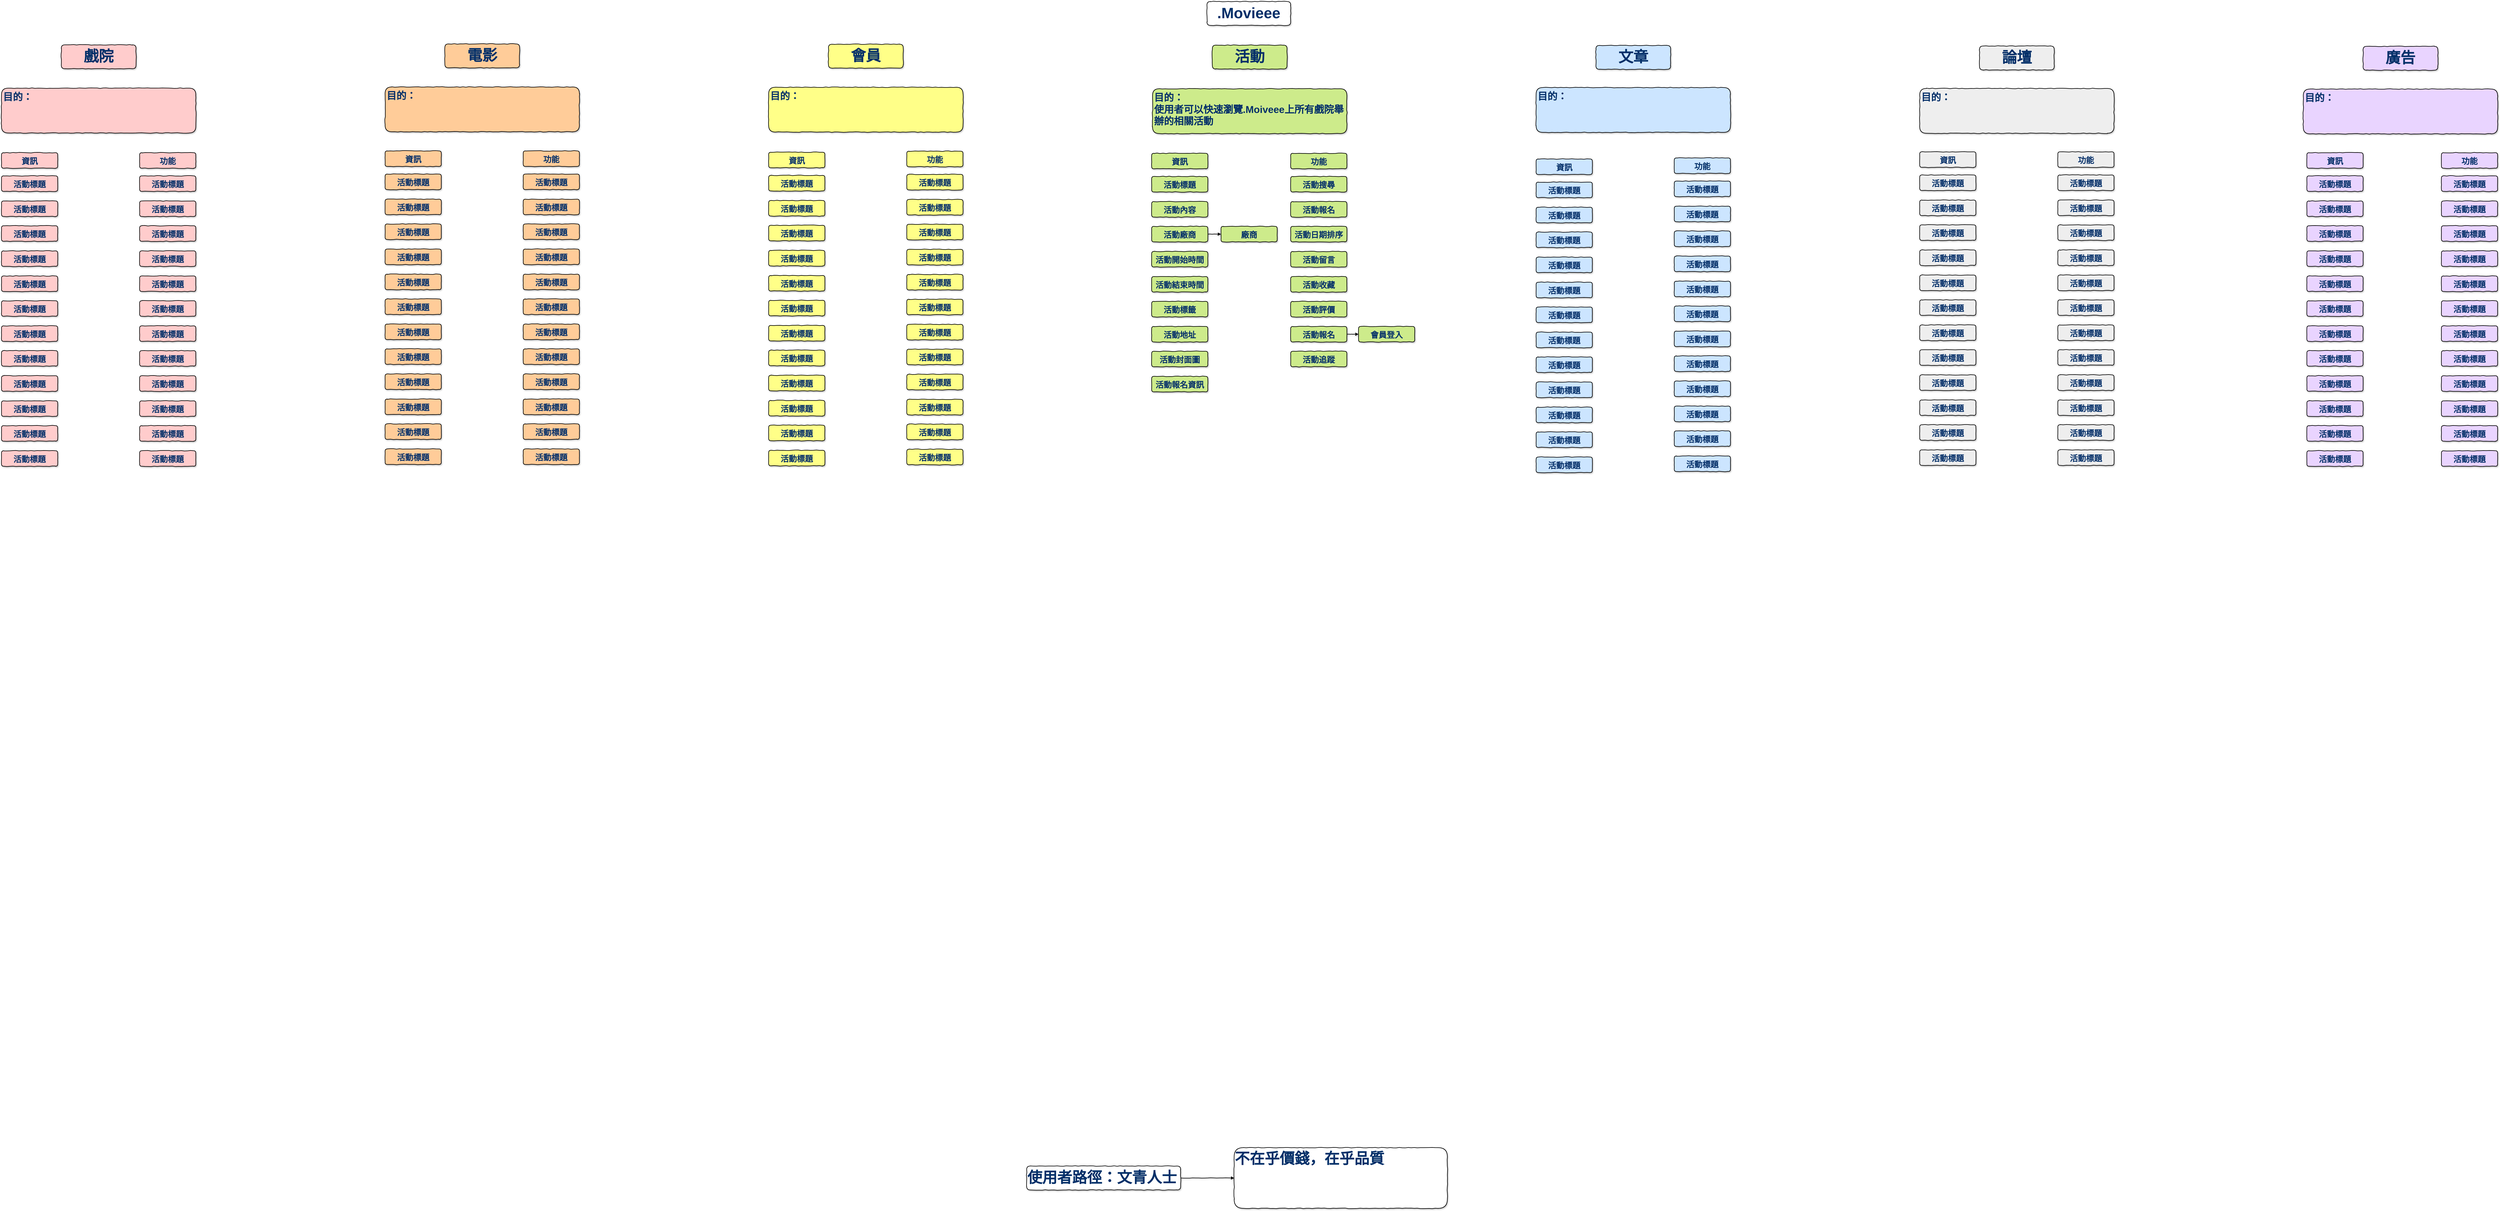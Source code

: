<mxfile version="10.6.0" type="device"><diagram name="Page-1" id="2c0d36ab-eaac-3732-788b-9136903baeff"><mxGraphModel dx="10893" dy="4767" grid="1" gridSize="10" guides="1" tooltips="1" connect="1" arrows="1" fold="1" page="1" pageScale="1.5" pageWidth="6000" pageHeight="4000" background="#ffffff" math="0" shadow="0"><root><mxCell id="0"/><mxCell id="1" parent="0"/><mxCell id="2" value=".Movieee&#10;" style="rounded=1;fontStyle=1;fontFamily=Helvetica;fontSize=50;verticalAlign=top;comic=1;strokeWidth=2;shadow=1;labelBackgroundColor=none;labelBorderColor=none;strokeColor=#000000;fontColor=#043069;" parent="1" vertex="1"><mxGeometry x="4333" y="54" width="280" height="80" as="geometry"/></mxCell><mxCell id="13" value="戲院" style="rounded=1;fillColor=#ffcccc;strokeColor=#000000;fontStyle=1;fontFamily=Helvetica;fontSize=50;verticalAlign=top;flipH=1;flipV=0;comic=1;strokeWidth=2;shadow=1;labelBackgroundColor=none;labelBorderColor=none;fontColor=#043069;" parent="1" vertex="1"><mxGeometry x="501" y="199" width="250" height="80" as="geometry"/></mxCell><mxCell id="wj0czs917ch2_UYeOeJI-138" value="資訊" style="rounded=1;fillColor=#cdeb8b;strokeColor=#000000;fontStyle=1;fontFamily=Helvetica;fontSize=27;verticalAlign=middle;comic=1;strokeWidth=2;shadow=1;labelBackgroundColor=none;labelBorderColor=none;fontColor=#043069;" vertex="1" parent="1"><mxGeometry x="4148" y="562" width="188" height="52" as="geometry"/></mxCell><mxCell id="wj0czs917ch2_UYeOeJI-139" value="電影" style="rounded=1;fillColor=#ffcc99;strokeColor=#000000;fontStyle=1;fontFamily=Helvetica;fontSize=50;verticalAlign=top;flipH=1;flipV=0;comic=1;strokeWidth=2;shadow=1;labelBackgroundColor=none;labelBorderColor=none;fontColor=#043069;" vertex="1" parent="1"><mxGeometry x="1784" y="196" width="250" height="80" as="geometry"/></mxCell><mxCell id="wj0czs917ch2_UYeOeJI-140" value="會員" style="rounded=1;fillColor=#ffff88;strokeColor=#000000;fontStyle=1;fontFamily=Helvetica;fontSize=50;verticalAlign=top;flipV=0;flipH=1;comic=1;strokeWidth=2;shadow=1;labelBackgroundColor=none;labelBorderColor=none;fontColor=#043069;" vertex="1" parent="1"><mxGeometry x="3067" y="197" width="250" height="80" as="geometry"/></mxCell><mxCell id="wj0czs917ch2_UYeOeJI-141" value="活動" style="rounded=1;fillColor=#cdeb8b;strokeColor=#000000;fontStyle=1;fontFamily=Helvetica;fontSize=50;verticalAlign=top;flipV=0;flipH=1;comic=1;strokeWidth=2;shadow=1;labelBackgroundColor=none;labelBorderColor=none;fontColor=#043069;" vertex="1" parent="1"><mxGeometry x="4351" y="200" width="250" height="80" as="geometry"/></mxCell><mxCell id="wj0czs917ch2_UYeOeJI-142" value="文章" style="rounded=1;fillColor=#cce5ff;strokeColor=#000000;fontStyle=1;fontFamily=Helvetica;fontSize=50;verticalAlign=top;flipV=0;flipH=1;comic=1;strokeWidth=2;shadow=1;labelBackgroundColor=none;labelBorderColor=none;fontColor=#043069;" vertex="1" parent="1"><mxGeometry x="5634" y="201" width="250" height="80" as="geometry"/></mxCell><mxCell id="wj0czs917ch2_UYeOeJI-143" value="論壇" style="rounded=1;fillColor=#eeeeee;strokeColor=#000000;fontStyle=1;fontFamily=Helvetica;fontSize=50;verticalAlign=top;flipV=0;flipH=1;comic=1;strokeWidth=2;shadow=1;labelBackgroundColor=none;labelBorderColor=none;fontColor=#043069;" vertex="1" parent="1"><mxGeometry x="6917" y="203" width="250" height="80" as="geometry"/></mxCell><mxCell id="wj0czs917ch2_UYeOeJI-144" value="廣告" style="rounded=1;fillColor=#E9D4FF;strokeColor=#000000;fontStyle=1;fontFamily=Helvetica;fontSize=50;verticalAlign=top;flipV=0;flipH=1;comic=1;strokeWidth=2;shadow=1;labelBackgroundColor=none;labelBorderColor=none;fontColor=#043069;" vertex="1" parent="1"><mxGeometry x="8200" y="204" width="250" height="80" as="geometry"/></mxCell><mxCell id="wj0czs917ch2_UYeOeJI-145" value="目的：&#10;&#10;" style="rounded=1;fillColor=#ffcc99;strokeColor=#000000;fontStyle=1;fontFamily=Helvetica;fontSize=33;verticalAlign=top;align=left;whiteSpace=wrap;spacing=5;flipH=1;flipV=1;comic=1;strokeWidth=2;shadow=1;labelBackgroundColor=none;labelBorderColor=none;fontColor=#043069;" vertex="1" parent="1"><mxGeometry x="1584" y="340" width="650" height="150" as="geometry"/></mxCell><mxCell id="wj0czs917ch2_UYeOeJI-147" value="目的：&#10;&#10;" style="rounded=1;fillColor=#ffff88;strokeColor=#000000;fontStyle=1;fontFamily=Helvetica;fontSize=33;verticalAlign=top;align=left;whiteSpace=wrap;spacing=5;flipH=1;flipV=1;comic=1;strokeWidth=2;shadow=1;labelBackgroundColor=none;labelBorderColor=none;fontColor=#043069;" vertex="1" parent="1"><mxGeometry x="2867" y="341" width="650" height="150" as="geometry"/></mxCell><mxCell id="wj0czs917ch2_UYeOeJI-148" value="目的：&#10;&#10;" style="rounded=1;fillColor=#ffcccc;strokeColor=#000000;fontStyle=1;fontFamily=Helvetica;fontSize=33;verticalAlign=top;align=left;whiteSpace=wrap;spacing=5;flipH=1;flipV=1;comic=1;strokeWidth=2;shadow=1;labelBackgroundColor=none;labelBorderColor=none;fontColor=#043069;" vertex="1" parent="1"><mxGeometry x="301" y="344" width="650" height="150" as="geometry"/></mxCell><mxCell id="wj0czs917ch2_UYeOeJI-149" value="目的：&#10;&#10;" style="rounded=1;fillColor=#cce5ff;strokeColor=#000000;fontStyle=1;fontFamily=Helvetica;fontSize=33;verticalAlign=top;align=left;whiteSpace=wrap;spacing=5;flipH=1;flipV=1;comic=1;strokeWidth=2;shadow=1;labelBackgroundColor=none;labelBorderColor=none;fontColor=#043069;" vertex="1" parent="1"><mxGeometry x="5434" y="342" width="650" height="150" as="geometry"/></mxCell><mxCell id="wj0czs917ch2_UYeOeJI-150" value="目的：&#10;&#10;" style="rounded=1;fillColor=#eeeeee;strokeColor=#000000;fontStyle=1;fontFamily=Helvetica;fontSize=33;verticalAlign=top;align=left;whiteSpace=wrap;spacing=5;flipH=1;flipV=1;comic=1;strokeWidth=2;shadow=1;labelBackgroundColor=none;labelBorderColor=none;fontColor=#043069;" vertex="1" parent="1"><mxGeometry x="6717" y="345" width="650" height="150" as="geometry"/></mxCell><mxCell id="wj0czs917ch2_UYeOeJI-151" value="目的：&#10;使用者可以快速瀏覽.Moiveee上所有戲院舉辦的相關活動" style="rounded=1;fillColor=#cdeb8b;strokeColor=#000000;fontStyle=1;fontFamily=Helvetica;fontSize=33;verticalAlign=top;align=left;whiteSpace=wrap;spacing=5;flipH=1;flipV=1;comic=1;strokeWidth=2;shadow=1;labelBackgroundColor=none;labelBorderColor=none;fontColor=#043069;" vertex="1" parent="1"><mxGeometry x="4151" y="346" width="650" height="150" as="geometry"/></mxCell><mxCell id="wj0czs917ch2_UYeOeJI-152" value="目的：&#10;&#10;" style="rounded=1;fillColor=#E9D4FF;strokeColor=#000000;fontStyle=1;fontFamily=Helvetica;fontSize=33;verticalAlign=top;align=left;whiteSpace=wrap;spacing=5;flipH=1;flipV=1;comic=1;strokeWidth=2;shadow=1;labelBackgroundColor=none;labelBorderColor=none;fontColor=#043069;" vertex="1" parent="1"><mxGeometry x="8000" y="347" width="650" height="150" as="geometry"/></mxCell><mxCell id="wj0czs917ch2_UYeOeJI-154" value="功能" style="rounded=1;fillColor=#cdeb8b;strokeColor=#000000;fontStyle=1;fontFamily=Helvetica;fontSize=27;verticalAlign=middle;comic=1;strokeWidth=2;shadow=1;labelBackgroundColor=none;labelBorderColor=none;fontColor=#043069;" vertex="1" parent="1"><mxGeometry x="4613" y="562" width="188" height="52" as="geometry"/></mxCell><mxCell id="wj0czs917ch2_UYeOeJI-167" value="活動標題" style="rounded=1;fillColor=#cdeb8b;strokeColor=#000000;fontStyle=1;fontFamily=Helvetica;fontSize=27;verticalAlign=middle;comic=1;strokeWidth=2;shadow=1;labelBackgroundColor=none;labelBorderColor=none;fontColor=#043069;" vertex="1" parent="1"><mxGeometry x="4148.0" y="639.5" width="188" height="52" as="geometry"/></mxCell><mxCell id="wj0czs917ch2_UYeOeJI-170" value="活動內容" style="rounded=1;fillColor=#cdeb8b;strokeColor=#000000;fontStyle=1;fontFamily=Helvetica;fontSize=27;verticalAlign=middle;comic=1;strokeWidth=2;shadow=1;labelBackgroundColor=none;labelBorderColor=none;fontColor=#043069;" vertex="1" parent="1"><mxGeometry x="4148.0" y="723.5" width="188" height="52" as="geometry"/></mxCell><mxCell id="wj0czs917ch2_UYeOeJI-530" value="" style="edgeStyle=orthogonalEdgeStyle;rounded=0;orthogonalLoop=1;jettySize=auto;html=1;fontFamily=Helvetica;fontSize=27;comic=1;strokeColor=#000000;strokeWidth=2;shadow=1;labelBackgroundColor=none;labelBorderColor=none;fillColor=#cdeb8b;fontColor=#043069;" edge="1" parent="1" source="wj0czs917ch2_UYeOeJI-171" target="wj0czs917ch2_UYeOeJI-529"><mxGeometry relative="1" as="geometry"/></mxCell><mxCell id="wj0czs917ch2_UYeOeJI-171" value="活動廠商" style="rounded=1;fillColor=#cdeb8b;strokeColor=#000000;fontStyle=1;fontFamily=Helvetica;fontSize=27;verticalAlign=middle;comic=1;strokeWidth=2;shadow=1;labelBackgroundColor=none;labelBorderColor=none;fontColor=#043069;" vertex="1" parent="1"><mxGeometry x="4148.0" y="806.5" width="188" height="52" as="geometry"/></mxCell><mxCell id="wj0czs917ch2_UYeOeJI-529" value="廠商" style="rounded=1;fillColor=#cdeb8b;strokeColor=#000000;fontStyle=1;fontFamily=Helvetica;fontSize=27;verticalAlign=middle;comic=1;strokeWidth=2;shadow=1;labelBackgroundColor=none;labelBorderColor=none;fontColor=#043069;" vertex="1" parent="1"><mxGeometry x="4380.0" y="806.5" width="188" height="52" as="geometry"/></mxCell><mxCell id="wj0czs917ch2_UYeOeJI-172" value="活動開始時間" style="rounded=1;fillColor=#cdeb8b;strokeColor=#000000;fontStyle=1;fontFamily=Helvetica;fontSize=27;verticalAlign=middle;comic=1;strokeWidth=2;shadow=1;labelBackgroundColor=none;labelBorderColor=none;fontColor=#043069;" vertex="1" parent="1"><mxGeometry x="4148.0" y="890.5" width="188" height="52" as="geometry"/></mxCell><mxCell id="wj0czs917ch2_UYeOeJI-173" value="活動結束時間" style="rounded=1;fillColor=#cdeb8b;strokeColor=#000000;fontStyle=1;fontFamily=Helvetica;fontSize=27;verticalAlign=middle;comic=1;strokeWidth=2;shadow=1;labelBackgroundColor=none;labelBorderColor=none;fontColor=#043069;" vertex="1" parent="1"><mxGeometry x="4148.0" y="974.5" width="188" height="52" as="geometry"/></mxCell><mxCell id="wj0czs917ch2_UYeOeJI-174" value="活動標籤" style="rounded=1;fillColor=#cdeb8b;strokeColor=#000000;fontStyle=1;fontFamily=Helvetica;fontSize=27;verticalAlign=middle;comic=1;strokeWidth=2;shadow=1;labelBackgroundColor=none;labelBorderColor=none;fontColor=#043069;" vertex="1" parent="1"><mxGeometry x="4148.0" y="1057.5" width="188" height="52" as="geometry"/></mxCell><mxCell id="wj0czs917ch2_UYeOeJI-175" value="活動地址" style="rounded=1;fillColor=#cdeb8b;strokeColor=#000000;fontStyle=1;fontFamily=Helvetica;fontSize=27;verticalAlign=middle;comic=1;strokeWidth=2;shadow=1;labelBackgroundColor=none;labelBorderColor=none;fontColor=#043069;" vertex="1" parent="1"><mxGeometry x="4148.0" y="1141.5" width="188" height="52" as="geometry"/></mxCell><mxCell id="wj0czs917ch2_UYeOeJI-176" value="活動封面圖" style="rounded=1;fillColor=#cdeb8b;strokeColor=#000000;fontStyle=1;fontFamily=Helvetica;fontSize=27;verticalAlign=middle;comic=1;strokeWidth=2;shadow=1;labelBackgroundColor=none;labelBorderColor=none;fontColor=#043069;" vertex="1" parent="1"><mxGeometry x="4148.0" y="1224.5" width="188" height="52" as="geometry"/></mxCell><mxCell id="wj0czs917ch2_UYeOeJI-177" value="活動報名資訊" style="rounded=1;fillColor=#cdeb8b;strokeColor=#000000;fontStyle=1;fontFamily=Helvetica;fontSize=27;verticalAlign=middle;comic=1;strokeWidth=2;shadow=1;labelBackgroundColor=none;labelBorderColor=none;fontColor=#043069;" vertex="1" parent="1"><mxGeometry x="4148.0" y="1308.5" width="188" height="52" as="geometry"/></mxCell><mxCell id="wj0czs917ch2_UYeOeJI-183" value="活動搜尋" style="rounded=1;fillColor=#cdeb8b;strokeColor=#000000;fontStyle=1;fontFamily=Helvetica;fontSize=27;verticalAlign=middle;comic=1;strokeWidth=2;shadow=1;labelBackgroundColor=none;labelBorderColor=none;fontColor=#043069;" vertex="1" parent="1"><mxGeometry x="4613.0" y="639.5" width="188" height="52" as="geometry"/></mxCell><mxCell id="wj0czs917ch2_UYeOeJI-184" value="活動報名" style="rounded=1;fillColor=#cdeb8b;strokeColor=#000000;fontStyle=1;fontFamily=Helvetica;fontSize=27;verticalAlign=middle;comic=1;strokeWidth=2;shadow=1;labelBackgroundColor=none;labelBorderColor=none;fontColor=#043069;" vertex="1" parent="1"><mxGeometry x="4613.0" y="723.5" width="188" height="52" as="geometry"/></mxCell><mxCell id="wj0czs917ch2_UYeOeJI-185" value="活動日期排序" style="rounded=1;fillColor=#cdeb8b;strokeColor=#000000;fontStyle=1;fontFamily=Helvetica;fontSize=27;verticalAlign=middle;comic=1;strokeWidth=2;shadow=1;labelBackgroundColor=none;labelBorderColor=none;fontColor=#043069;" vertex="1" parent="1"><mxGeometry x="4613.0" y="806.5" width="188" height="52" as="geometry"/></mxCell><mxCell id="wj0czs917ch2_UYeOeJI-186" value="活動留言" style="rounded=1;fillColor=#cdeb8b;strokeColor=#000000;fontStyle=1;fontFamily=Helvetica;fontSize=27;verticalAlign=middle;comic=1;strokeWidth=2;shadow=1;labelBackgroundColor=none;labelBorderColor=none;fontColor=#043069;" vertex="1" parent="1"><mxGeometry x="4613.0" y="890.5" width="188" height="52" as="geometry"/></mxCell><mxCell id="wj0czs917ch2_UYeOeJI-187" value="活動收藏" style="rounded=1;fillColor=#cdeb8b;strokeColor=#000000;fontStyle=1;fontFamily=Helvetica;fontSize=27;verticalAlign=middle;comic=1;strokeWidth=2;shadow=1;labelBackgroundColor=none;labelBorderColor=none;fontColor=#043069;" vertex="1" parent="1"><mxGeometry x="4613.0" y="974.5" width="188" height="52" as="geometry"/></mxCell><mxCell id="wj0czs917ch2_UYeOeJI-188" value="活動評價" style="rounded=1;fillColor=#cdeb8b;strokeColor=#000000;fontStyle=1;fontFamily=Helvetica;fontSize=27;verticalAlign=middle;comic=1;strokeWidth=2;shadow=1;labelBackgroundColor=none;labelBorderColor=none;fontColor=#043069;" vertex="1" parent="1"><mxGeometry x="4613.0" y="1057.5" width="188" height="52" as="geometry"/></mxCell><mxCell id="wj0czs917ch2_UYeOeJI-534" value="" style="edgeStyle=orthogonalEdgeStyle;rounded=0;orthogonalLoop=1;jettySize=auto;html=1;fontFamily=Helvetica;fontSize=27;comic=1;strokeColor=#000000;strokeWidth=2;shadow=1;labelBackgroundColor=none;labelBorderColor=none;fillColor=#cdeb8b;fontColor=#043069;" edge="1" parent="1" source="wj0czs917ch2_UYeOeJI-189" target="wj0czs917ch2_UYeOeJI-533"><mxGeometry relative="1" as="geometry"/></mxCell><mxCell id="wj0czs917ch2_UYeOeJI-189" value="活動報名" style="rounded=1;fillColor=#cdeb8b;strokeColor=#000000;fontStyle=1;fontFamily=Helvetica;fontSize=27;verticalAlign=middle;comic=1;strokeWidth=2;shadow=1;labelBackgroundColor=none;labelBorderColor=none;fontColor=#043069;" vertex="1" parent="1"><mxGeometry x="4613.0" y="1141.5" width="188" height="52" as="geometry"/></mxCell><mxCell id="wj0czs917ch2_UYeOeJI-533" value="會員登入" style="rounded=1;fillColor=#cdeb8b;strokeColor=#000000;fontStyle=1;fontFamily=Helvetica;fontSize=27;verticalAlign=middle;comic=1;strokeWidth=2;shadow=1;labelBackgroundColor=none;labelBorderColor=none;fontColor=#043069;" vertex="1" parent="1"><mxGeometry x="4840.0" y="1141.5" width="188" height="52" as="geometry"/></mxCell><mxCell id="wj0czs917ch2_UYeOeJI-190" value="活動追蹤" style="rounded=1;fillColor=#cdeb8b;strokeColor=#000000;fontStyle=1;fontFamily=Helvetica;fontSize=27;verticalAlign=middle;comic=1;strokeWidth=2;shadow=1;labelBackgroundColor=none;labelBorderColor=none;fontColor=#043069;" vertex="1" parent="1"><mxGeometry x="4613.0" y="1224.5" width="188" height="52" as="geometry"/></mxCell><mxCell id="wj0czs917ch2_UYeOeJI-364" value="資訊" style="rounded=1;fillColor=#ffff88;strokeColor=#000000;fontStyle=1;fontFamily=Helvetica;fontSize=27;verticalAlign=middle;comic=1;strokeWidth=2;shadow=1;labelBackgroundColor=none;labelBorderColor=none;fontColor=#043069;" vertex="1" parent="1"><mxGeometry x="2867" y="558.5" width="188" height="52" as="geometry"/></mxCell><mxCell id="wj0czs917ch2_UYeOeJI-365" value="功能" style="rounded=1;fillColor=#ffff88;strokeColor=#000000;fontStyle=1;fontFamily=Helvetica;fontSize=27;verticalAlign=middle;comic=1;strokeWidth=2;shadow=1;labelBackgroundColor=none;labelBorderColor=none;fontColor=#043069;" vertex="1" parent="1"><mxGeometry x="3329" y="555" width="188" height="52" as="geometry"/></mxCell><mxCell id="wj0czs917ch2_UYeOeJI-366" value="活動標題" style="rounded=1;fillColor=#ffff88;strokeColor=#000000;fontStyle=1;fontFamily=Helvetica;fontSize=27;verticalAlign=middle;comic=1;strokeWidth=2;shadow=1;labelBackgroundColor=none;labelBorderColor=none;fontColor=#043069;" vertex="1" parent="1"><mxGeometry x="2867.0" y="636" width="188" height="52" as="geometry"/></mxCell><mxCell id="wj0czs917ch2_UYeOeJI-367" value="活動標題" style="rounded=1;fillColor=#ffff88;strokeColor=#000000;fontStyle=1;fontFamily=Helvetica;fontSize=27;verticalAlign=middle;comic=1;strokeWidth=2;shadow=1;labelBackgroundColor=none;labelBorderColor=none;fontColor=#043069;" vertex="1" parent="1"><mxGeometry x="2867.0" y="720" width="188" height="52" as="geometry"/></mxCell><mxCell id="wj0czs917ch2_UYeOeJI-368" value="活動標題" style="rounded=1;fillColor=#ffff88;strokeColor=#000000;fontStyle=1;fontFamily=Helvetica;fontSize=27;verticalAlign=middle;comic=1;strokeWidth=2;shadow=1;labelBackgroundColor=none;labelBorderColor=none;fontColor=#043069;" vertex="1" parent="1"><mxGeometry x="2867.0" y="803" width="188" height="52" as="geometry"/></mxCell><mxCell id="wj0czs917ch2_UYeOeJI-369" value="活動標題" style="rounded=1;fillColor=#ffff88;strokeColor=#000000;fontStyle=1;fontFamily=Helvetica;fontSize=27;verticalAlign=middle;comic=1;strokeWidth=2;shadow=1;labelBackgroundColor=none;labelBorderColor=none;fontColor=#043069;" vertex="1" parent="1"><mxGeometry x="2867.0" y="887" width="188" height="52" as="geometry"/></mxCell><mxCell id="wj0czs917ch2_UYeOeJI-370" value="活動標題" style="rounded=1;fillColor=#ffff88;strokeColor=#000000;fontStyle=1;fontFamily=Helvetica;fontSize=27;verticalAlign=middle;comic=1;strokeWidth=2;shadow=1;labelBackgroundColor=none;labelBorderColor=none;fontColor=#043069;" vertex="1" parent="1"><mxGeometry x="2867.0" y="971" width="188" height="52" as="geometry"/></mxCell><mxCell id="wj0czs917ch2_UYeOeJI-371" value="活動標題" style="rounded=1;fillColor=#ffff88;strokeColor=#000000;fontStyle=1;fontFamily=Helvetica;fontSize=27;verticalAlign=middle;comic=1;strokeWidth=2;shadow=1;labelBackgroundColor=none;labelBorderColor=none;fontColor=#043069;" vertex="1" parent="1"><mxGeometry x="2867.0" y="1054" width="188" height="52" as="geometry"/></mxCell><mxCell id="wj0czs917ch2_UYeOeJI-372" value="活動標題" style="rounded=1;fillColor=#ffff88;strokeColor=#000000;fontStyle=1;fontFamily=Helvetica;fontSize=27;verticalAlign=middle;comic=1;strokeWidth=2;shadow=1;labelBackgroundColor=none;labelBorderColor=none;fontColor=#043069;" vertex="1" parent="1"><mxGeometry x="2867.0" y="1138" width="188" height="52" as="geometry"/></mxCell><mxCell id="wj0czs917ch2_UYeOeJI-373" value="活動標題" style="rounded=1;fillColor=#ffff88;strokeColor=#000000;fontStyle=1;fontFamily=Helvetica;fontSize=27;verticalAlign=middle;comic=1;strokeWidth=2;shadow=1;labelBackgroundColor=none;labelBorderColor=none;fontColor=#043069;" vertex="1" parent="1"><mxGeometry x="2867.0" y="1221" width="188" height="52" as="geometry"/></mxCell><mxCell id="wj0czs917ch2_UYeOeJI-374" value="活動標題" style="rounded=1;fillColor=#ffff88;strokeColor=#000000;fontStyle=1;fontFamily=Helvetica;fontSize=27;verticalAlign=middle;comic=1;strokeWidth=2;shadow=1;labelBackgroundColor=none;labelBorderColor=none;fontColor=#043069;" vertex="1" parent="1"><mxGeometry x="2867.0" y="1305" width="188" height="52" as="geometry"/></mxCell><mxCell id="wj0czs917ch2_UYeOeJI-375" value="活動標題" style="rounded=1;fillColor=#ffff88;strokeColor=#000000;fontStyle=1;fontFamily=Helvetica;fontSize=27;verticalAlign=middle;comic=1;strokeWidth=2;shadow=1;labelBackgroundColor=none;labelBorderColor=none;fontColor=#043069;" vertex="1" parent="1"><mxGeometry x="2867.0" y="1389" width="188" height="52" as="geometry"/></mxCell><mxCell id="wj0czs917ch2_UYeOeJI-376" value="活動標題" style="rounded=1;fillColor=#ffff88;strokeColor=#000000;fontStyle=1;fontFamily=Helvetica;fontSize=27;verticalAlign=middle;comic=1;strokeWidth=2;shadow=1;labelBackgroundColor=none;labelBorderColor=none;fontColor=#043069;" vertex="1" parent="1"><mxGeometry x="2867.0" y="1472" width="188" height="52" as="geometry"/></mxCell><mxCell id="wj0czs917ch2_UYeOeJI-377" value="活動標題" style="rounded=1;fillColor=#ffff88;strokeColor=#000000;fontStyle=1;fontFamily=Helvetica;fontSize=27;verticalAlign=middle;comic=1;strokeWidth=2;shadow=1;labelBackgroundColor=none;labelBorderColor=none;fontColor=#043069;" vertex="1" parent="1"><mxGeometry x="2867" y="1556" width="188" height="52" as="geometry"/></mxCell><mxCell id="wj0czs917ch2_UYeOeJI-378" value="活動標題" style="rounded=1;fillColor=#ffff88;strokeColor=#000000;fontStyle=1;fontFamily=Helvetica;fontSize=27;verticalAlign=middle;comic=1;strokeWidth=2;shadow=1;labelBackgroundColor=none;labelBorderColor=none;fontColor=#043069;" vertex="1" parent="1"><mxGeometry x="3329.0" y="632.5" width="188" height="52" as="geometry"/></mxCell><mxCell id="wj0czs917ch2_UYeOeJI-379" value="活動標題" style="rounded=1;fillColor=#ffff88;strokeColor=#000000;fontStyle=1;fontFamily=Helvetica;fontSize=27;verticalAlign=middle;comic=1;strokeWidth=2;shadow=1;labelBackgroundColor=none;labelBorderColor=none;fontColor=#043069;" vertex="1" parent="1"><mxGeometry x="3329.0" y="716.5" width="188" height="52" as="geometry"/></mxCell><mxCell id="wj0czs917ch2_UYeOeJI-380" value="活動標題" style="rounded=1;fillColor=#ffff88;strokeColor=#000000;fontStyle=1;fontFamily=Helvetica;fontSize=27;verticalAlign=middle;comic=1;strokeWidth=2;shadow=1;labelBackgroundColor=none;labelBorderColor=none;fontColor=#043069;" vertex="1" parent="1"><mxGeometry x="3329.0" y="799.5" width="188" height="52" as="geometry"/></mxCell><mxCell id="wj0czs917ch2_UYeOeJI-381" value="活動標題" style="rounded=1;fillColor=#ffff88;strokeColor=#000000;fontStyle=1;fontFamily=Helvetica;fontSize=27;verticalAlign=middle;comic=1;strokeWidth=2;shadow=1;labelBackgroundColor=none;labelBorderColor=none;fontColor=#043069;" vertex="1" parent="1"><mxGeometry x="3329.0" y="883.5" width="188" height="52" as="geometry"/></mxCell><mxCell id="wj0czs917ch2_UYeOeJI-382" value="活動標題" style="rounded=1;fillColor=#ffff88;strokeColor=#000000;fontStyle=1;fontFamily=Helvetica;fontSize=27;verticalAlign=middle;comic=1;strokeWidth=2;shadow=1;labelBackgroundColor=none;labelBorderColor=none;fontColor=#043069;" vertex="1" parent="1"><mxGeometry x="3329.0" y="967.5" width="188" height="52" as="geometry"/></mxCell><mxCell id="wj0czs917ch2_UYeOeJI-383" value="活動標題" style="rounded=1;fillColor=#ffff88;strokeColor=#000000;fontStyle=1;fontFamily=Helvetica;fontSize=27;verticalAlign=middle;comic=1;strokeWidth=2;shadow=1;labelBackgroundColor=none;labelBorderColor=none;fontColor=#043069;" vertex="1" parent="1"><mxGeometry x="3329.0" y="1050.5" width="188" height="52" as="geometry"/></mxCell><mxCell id="wj0czs917ch2_UYeOeJI-384" value="活動標題" style="rounded=1;fillColor=#ffff88;strokeColor=#000000;fontStyle=1;fontFamily=Helvetica;fontSize=27;verticalAlign=middle;comic=1;strokeWidth=2;shadow=1;labelBackgroundColor=none;labelBorderColor=none;fontColor=#043069;" vertex="1" parent="1"><mxGeometry x="3329.0" y="1134.5" width="188" height="52" as="geometry"/></mxCell><mxCell id="wj0czs917ch2_UYeOeJI-385" value="活動標題" style="rounded=1;fillColor=#ffff88;strokeColor=#000000;fontStyle=1;fontFamily=Helvetica;fontSize=27;verticalAlign=middle;comic=1;strokeWidth=2;shadow=1;labelBackgroundColor=none;labelBorderColor=none;fontColor=#043069;" vertex="1" parent="1"><mxGeometry x="3329.0" y="1217.5" width="188" height="52" as="geometry"/></mxCell><mxCell id="wj0czs917ch2_UYeOeJI-386" value="活動標題" style="rounded=1;fillColor=#ffff88;strokeColor=#000000;fontStyle=1;fontFamily=Helvetica;fontSize=27;verticalAlign=middle;comic=1;strokeWidth=2;shadow=1;labelBackgroundColor=none;labelBorderColor=none;fontColor=#043069;" vertex="1" parent="1"><mxGeometry x="3329.0" y="1301.5" width="188" height="52" as="geometry"/></mxCell><mxCell id="wj0czs917ch2_UYeOeJI-387" value="活動標題" style="rounded=1;fillColor=#ffff88;strokeColor=#000000;fontStyle=1;fontFamily=Helvetica;fontSize=27;verticalAlign=middle;comic=1;strokeWidth=2;shadow=1;labelBackgroundColor=none;labelBorderColor=none;fontColor=#043069;" vertex="1" parent="1"><mxGeometry x="3329.0" y="1385.5" width="188" height="52" as="geometry"/></mxCell><mxCell id="wj0czs917ch2_UYeOeJI-388" value="活動標題" style="rounded=1;fillColor=#ffff88;strokeColor=#000000;fontStyle=1;fontFamily=Helvetica;fontSize=27;verticalAlign=middle;comic=1;strokeWidth=2;shadow=1;labelBackgroundColor=none;labelBorderColor=none;fontColor=#043069;" vertex="1" parent="1"><mxGeometry x="3329.0" y="1468.5" width="188" height="52" as="geometry"/></mxCell><mxCell id="wj0czs917ch2_UYeOeJI-389" value="活動標題" style="rounded=1;fillColor=#ffff88;strokeColor=#000000;fontStyle=1;fontFamily=Helvetica;fontSize=27;verticalAlign=middle;comic=1;strokeWidth=2;shadow=1;labelBackgroundColor=none;labelBorderColor=none;fontColor=#043069;" vertex="1" parent="1"><mxGeometry x="3329" y="1552.5" width="188" height="52" as="geometry"/></mxCell><mxCell id="wj0czs917ch2_UYeOeJI-390" value="資訊" style="rounded=1;fillColor=#ffcc99;strokeColor=#000000;fontStyle=1;fontFamily=Helvetica;fontSize=27;verticalAlign=middle;comic=1;strokeWidth=2;shadow=1;labelBackgroundColor=none;labelBorderColor=none;fontColor=#043069;" vertex="1" parent="1"><mxGeometry x="1584" y="554" width="188" height="52" as="geometry"/></mxCell><mxCell id="wj0czs917ch2_UYeOeJI-391" value="功能" style="rounded=1;fillColor=#ffcc99;strokeColor=#000000;fontStyle=1;fontFamily=Helvetica;fontSize=27;verticalAlign=middle;comic=1;strokeWidth=2;shadow=1;labelBackgroundColor=none;labelBorderColor=none;fontColor=#043069;" vertex="1" parent="1"><mxGeometry x="2046" y="554" width="188" height="52" as="geometry"/></mxCell><mxCell id="wj0czs917ch2_UYeOeJI-392" value="活動標題" style="rounded=1;fillColor=#ffcc99;strokeColor=#000000;fontStyle=1;fontFamily=Helvetica;fontSize=27;verticalAlign=middle;comic=1;strokeWidth=2;shadow=1;labelBackgroundColor=none;labelBorderColor=none;fontColor=#043069;" vertex="1" parent="1"><mxGeometry x="1584.0" y="631.5" width="188" height="52" as="geometry"/></mxCell><mxCell id="wj0czs917ch2_UYeOeJI-393" value="活動標題" style="rounded=1;fillColor=#ffcc99;strokeColor=#000000;fontStyle=1;fontFamily=Helvetica;fontSize=27;verticalAlign=middle;comic=1;strokeWidth=2;shadow=1;labelBackgroundColor=none;labelBorderColor=none;fontColor=#043069;" vertex="1" parent="1"><mxGeometry x="1584.0" y="715.5" width="188" height="52" as="geometry"/></mxCell><mxCell id="wj0czs917ch2_UYeOeJI-394" value="活動標題" style="rounded=1;fillColor=#ffcc99;strokeColor=#000000;fontStyle=1;fontFamily=Helvetica;fontSize=27;verticalAlign=middle;comic=1;strokeWidth=2;shadow=1;labelBackgroundColor=none;labelBorderColor=none;fontColor=#043069;" vertex="1" parent="1"><mxGeometry x="1584.0" y="798.5" width="188" height="52" as="geometry"/></mxCell><mxCell id="wj0czs917ch2_UYeOeJI-395" value="活動標題" style="rounded=1;fillColor=#ffcc99;strokeColor=#000000;fontStyle=1;fontFamily=Helvetica;fontSize=27;verticalAlign=middle;comic=1;strokeWidth=2;shadow=1;labelBackgroundColor=none;labelBorderColor=none;fontColor=#043069;" vertex="1" parent="1"><mxGeometry x="1584.0" y="882.5" width="188" height="52" as="geometry"/></mxCell><mxCell id="wj0czs917ch2_UYeOeJI-396" value="活動標題" style="rounded=1;fillColor=#ffcc99;strokeColor=#000000;fontStyle=1;fontFamily=Helvetica;fontSize=27;verticalAlign=middle;comic=1;strokeWidth=2;shadow=1;labelBackgroundColor=none;labelBorderColor=none;fontColor=#043069;" vertex="1" parent="1"><mxGeometry x="1584.0" y="966.5" width="188" height="52" as="geometry"/></mxCell><mxCell id="wj0czs917ch2_UYeOeJI-397" value="活動標題" style="rounded=1;fillColor=#ffcc99;strokeColor=#000000;fontStyle=1;fontFamily=Helvetica;fontSize=27;verticalAlign=middle;comic=1;strokeWidth=2;shadow=1;labelBackgroundColor=none;labelBorderColor=none;fontColor=#043069;" vertex="1" parent="1"><mxGeometry x="1584.0" y="1049.5" width="188" height="52" as="geometry"/></mxCell><mxCell id="wj0czs917ch2_UYeOeJI-398" value="活動標題" style="rounded=1;fillColor=#ffcc99;strokeColor=#000000;fontStyle=1;fontFamily=Helvetica;fontSize=27;verticalAlign=middle;comic=1;strokeWidth=2;shadow=1;labelBackgroundColor=none;labelBorderColor=none;fontColor=#043069;" vertex="1" parent="1"><mxGeometry x="1584.0" y="1133.5" width="188" height="52" as="geometry"/></mxCell><mxCell id="wj0czs917ch2_UYeOeJI-399" value="活動標題" style="rounded=1;fillColor=#ffcc99;strokeColor=#000000;fontStyle=1;fontFamily=Helvetica;fontSize=27;verticalAlign=middle;comic=1;strokeWidth=2;shadow=1;labelBackgroundColor=none;labelBorderColor=none;fontColor=#043069;" vertex="1" parent="1"><mxGeometry x="1584.0" y="1216.5" width="188" height="52" as="geometry"/></mxCell><mxCell id="wj0czs917ch2_UYeOeJI-400" value="活動標題" style="rounded=1;fillColor=#ffcc99;strokeColor=#000000;fontStyle=1;fontFamily=Helvetica;fontSize=27;verticalAlign=middle;comic=1;strokeWidth=2;shadow=1;labelBackgroundColor=none;labelBorderColor=none;fontColor=#043069;" vertex="1" parent="1"><mxGeometry x="1584.0" y="1300.5" width="188" height="52" as="geometry"/></mxCell><mxCell id="wj0czs917ch2_UYeOeJI-401" value="活動標題" style="rounded=1;fillColor=#ffcc99;strokeColor=#000000;fontStyle=1;fontFamily=Helvetica;fontSize=27;verticalAlign=middle;comic=1;strokeWidth=2;shadow=1;labelBackgroundColor=none;labelBorderColor=none;fontColor=#043069;" vertex="1" parent="1"><mxGeometry x="1584.0" y="1384.5" width="188" height="52" as="geometry"/></mxCell><mxCell id="wj0czs917ch2_UYeOeJI-402" value="活動標題" style="rounded=1;fillColor=#ffcc99;strokeColor=#000000;fontStyle=1;fontFamily=Helvetica;fontSize=27;verticalAlign=middle;comic=1;strokeWidth=2;shadow=1;labelBackgroundColor=none;labelBorderColor=none;fontColor=#043069;" vertex="1" parent="1"><mxGeometry x="1584.0" y="1467.5" width="188" height="52" as="geometry"/></mxCell><mxCell id="wj0czs917ch2_UYeOeJI-403" value="活動標題" style="rounded=1;fillColor=#ffcc99;strokeColor=#000000;fontStyle=1;fontFamily=Helvetica;fontSize=27;verticalAlign=middle;comic=1;strokeWidth=2;shadow=1;labelBackgroundColor=none;labelBorderColor=none;fontColor=#043069;" vertex="1" parent="1"><mxGeometry x="1584" y="1551.5" width="188" height="52" as="geometry"/></mxCell><mxCell id="wj0czs917ch2_UYeOeJI-404" value="活動標題" style="rounded=1;fillColor=#ffcc99;strokeColor=#000000;fontStyle=1;fontFamily=Helvetica;fontSize=27;verticalAlign=middle;comic=1;strokeWidth=2;shadow=1;labelBackgroundColor=none;labelBorderColor=none;fontColor=#043069;" vertex="1" parent="1"><mxGeometry x="2046.0" y="631.5" width="188" height="52" as="geometry"/></mxCell><mxCell id="wj0czs917ch2_UYeOeJI-405" value="活動標題" style="rounded=1;fillColor=#ffcc99;strokeColor=#000000;fontStyle=1;fontFamily=Helvetica;fontSize=27;verticalAlign=middle;comic=1;strokeWidth=2;shadow=1;labelBackgroundColor=none;labelBorderColor=none;fontColor=#043069;" vertex="1" parent="1"><mxGeometry x="2046.0" y="715.5" width="188" height="52" as="geometry"/></mxCell><mxCell id="wj0czs917ch2_UYeOeJI-406" value="活動標題" style="rounded=1;fillColor=#ffcc99;strokeColor=#000000;fontStyle=1;fontFamily=Helvetica;fontSize=27;verticalAlign=middle;comic=1;strokeWidth=2;shadow=1;labelBackgroundColor=none;labelBorderColor=none;fontColor=#043069;" vertex="1" parent="1"><mxGeometry x="2046.0" y="798.5" width="188" height="52" as="geometry"/></mxCell><mxCell id="wj0czs917ch2_UYeOeJI-407" value="活動標題" style="rounded=1;fillColor=#ffcc99;strokeColor=#000000;fontStyle=1;fontFamily=Helvetica;fontSize=27;verticalAlign=middle;comic=1;strokeWidth=2;shadow=1;labelBackgroundColor=none;labelBorderColor=none;fontColor=#043069;" vertex="1" parent="1"><mxGeometry x="2046.0" y="882.5" width="188" height="52" as="geometry"/></mxCell><mxCell id="wj0czs917ch2_UYeOeJI-408" value="活動標題" style="rounded=1;fillColor=#ffcc99;strokeColor=#000000;fontStyle=1;fontFamily=Helvetica;fontSize=27;verticalAlign=middle;comic=1;strokeWidth=2;shadow=1;labelBackgroundColor=none;labelBorderColor=none;fontColor=#043069;" vertex="1" parent="1"><mxGeometry x="2046.0" y="966.5" width="188" height="52" as="geometry"/></mxCell><mxCell id="wj0czs917ch2_UYeOeJI-409" value="活動標題" style="rounded=1;fillColor=#ffcc99;strokeColor=#000000;fontStyle=1;fontFamily=Helvetica;fontSize=27;verticalAlign=middle;comic=1;strokeWidth=2;shadow=1;labelBackgroundColor=none;labelBorderColor=none;fontColor=#043069;" vertex="1" parent="1"><mxGeometry x="2046.0" y="1049.5" width="188" height="52" as="geometry"/></mxCell><mxCell id="wj0czs917ch2_UYeOeJI-410" value="活動標題" style="rounded=1;fillColor=#ffcc99;strokeColor=#000000;fontStyle=1;fontFamily=Helvetica;fontSize=27;verticalAlign=middle;comic=1;strokeWidth=2;shadow=1;labelBackgroundColor=none;labelBorderColor=none;fontColor=#043069;" vertex="1" parent="1"><mxGeometry x="2046.0" y="1133.5" width="188" height="52" as="geometry"/></mxCell><mxCell id="wj0czs917ch2_UYeOeJI-411" value="活動標題" style="rounded=1;fillColor=#ffcc99;strokeColor=#000000;fontStyle=1;fontFamily=Helvetica;fontSize=27;verticalAlign=middle;comic=1;strokeWidth=2;shadow=1;labelBackgroundColor=none;labelBorderColor=none;fontColor=#043069;" vertex="1" parent="1"><mxGeometry x="2046.0" y="1216.5" width="188" height="52" as="geometry"/></mxCell><mxCell id="wj0czs917ch2_UYeOeJI-412" value="活動標題" style="rounded=1;fillColor=#ffcc99;strokeColor=#000000;fontStyle=1;fontFamily=Helvetica;fontSize=27;verticalAlign=middle;comic=1;strokeWidth=2;shadow=1;labelBackgroundColor=none;labelBorderColor=none;fontColor=#043069;" vertex="1" parent="1"><mxGeometry x="2046.0" y="1300.5" width="188" height="52" as="geometry"/></mxCell><mxCell id="wj0czs917ch2_UYeOeJI-413" value="活動標題" style="rounded=1;fillColor=#ffcc99;strokeColor=#000000;fontStyle=1;fontFamily=Helvetica;fontSize=27;verticalAlign=middle;comic=1;strokeWidth=2;shadow=1;labelBackgroundColor=none;labelBorderColor=none;fontColor=#043069;" vertex="1" parent="1"><mxGeometry x="2046.0" y="1384.5" width="188" height="52" as="geometry"/></mxCell><mxCell id="wj0czs917ch2_UYeOeJI-414" value="活動標題" style="rounded=1;fillColor=#ffcc99;strokeColor=#000000;fontStyle=1;fontFamily=Helvetica;fontSize=27;verticalAlign=middle;comic=1;strokeWidth=2;shadow=1;labelBackgroundColor=none;labelBorderColor=none;fontColor=#043069;" vertex="1" parent="1"><mxGeometry x="2046.0" y="1467.5" width="188" height="52" as="geometry"/></mxCell><mxCell id="wj0czs917ch2_UYeOeJI-415" value="活動標題" style="rounded=1;fillColor=#ffcc99;strokeColor=#000000;fontStyle=1;fontFamily=Helvetica;fontSize=27;verticalAlign=middle;comic=1;strokeWidth=2;shadow=1;labelBackgroundColor=none;labelBorderColor=none;fontColor=#043069;" vertex="1" parent="1"><mxGeometry x="2046" y="1551.5" width="188" height="52" as="geometry"/></mxCell><mxCell id="wj0czs917ch2_UYeOeJI-416" value="資訊" style="rounded=1;fillColor=#ffcccc;strokeColor=#000000;fontStyle=1;fontFamily=Helvetica;fontSize=27;verticalAlign=middle;comic=1;strokeWidth=2;shadow=1;labelBackgroundColor=none;labelBorderColor=none;fontColor=#043069;" vertex="1" parent="1"><mxGeometry x="301" y="560" width="188" height="52" as="geometry"/></mxCell><mxCell id="wj0czs917ch2_UYeOeJI-417" value="功能" style="rounded=1;fillColor=#ffcccc;strokeColor=#000000;fontStyle=1;fontFamily=Helvetica;fontSize=27;verticalAlign=middle;comic=1;strokeWidth=2;shadow=1;labelBackgroundColor=none;labelBorderColor=none;fontColor=#043069;" vertex="1" parent="1"><mxGeometry x="763" y="560" width="188" height="52" as="geometry"/></mxCell><mxCell id="wj0czs917ch2_UYeOeJI-418" value="活動標題" style="rounded=1;fillColor=#ffcccc;strokeColor=#000000;fontStyle=1;fontFamily=Helvetica;fontSize=27;verticalAlign=middle;comic=1;strokeWidth=2;shadow=1;labelBackgroundColor=none;labelBorderColor=none;fontColor=#043069;" vertex="1" parent="1"><mxGeometry x="301.0" y="637.5" width="188" height="52" as="geometry"/></mxCell><mxCell id="wj0czs917ch2_UYeOeJI-419" value="活動標題" style="rounded=1;fillColor=#ffcccc;strokeColor=#000000;fontStyle=1;fontFamily=Helvetica;fontSize=27;verticalAlign=middle;comic=1;strokeWidth=2;shadow=1;labelBackgroundColor=none;labelBorderColor=none;fontColor=#043069;" vertex="1" parent="1"><mxGeometry x="301.0" y="721.5" width="188" height="52" as="geometry"/></mxCell><mxCell id="wj0czs917ch2_UYeOeJI-420" value="活動標題" style="rounded=1;fillColor=#ffcccc;strokeColor=#000000;fontStyle=1;fontFamily=Helvetica;fontSize=27;verticalAlign=middle;comic=1;strokeWidth=2;shadow=1;labelBackgroundColor=none;labelBorderColor=none;fontColor=#043069;" vertex="1" parent="1"><mxGeometry x="301.0" y="804.5" width="188" height="52" as="geometry"/></mxCell><mxCell id="wj0czs917ch2_UYeOeJI-421" value="活動標題" style="rounded=1;fillColor=#ffcccc;strokeColor=#000000;fontStyle=1;fontFamily=Helvetica;fontSize=27;verticalAlign=middle;comic=1;strokeWidth=2;shadow=1;labelBackgroundColor=none;labelBorderColor=none;fontColor=#043069;" vertex="1" parent="1"><mxGeometry x="301.0" y="888.5" width="188" height="52" as="geometry"/></mxCell><mxCell id="wj0czs917ch2_UYeOeJI-422" value="活動標題" style="rounded=1;fillColor=#ffcccc;strokeColor=#000000;fontStyle=1;fontFamily=Helvetica;fontSize=27;verticalAlign=middle;comic=1;strokeWidth=2;shadow=1;labelBackgroundColor=none;labelBorderColor=none;fontColor=#043069;" vertex="1" parent="1"><mxGeometry x="301.0" y="972.5" width="188" height="52" as="geometry"/></mxCell><mxCell id="wj0czs917ch2_UYeOeJI-423" value="活動標題" style="rounded=1;fillColor=#ffcccc;strokeColor=#000000;fontStyle=1;fontFamily=Helvetica;fontSize=27;verticalAlign=middle;comic=1;strokeWidth=2;shadow=1;labelBackgroundColor=none;labelBorderColor=none;fontColor=#043069;" vertex="1" parent="1"><mxGeometry x="301.0" y="1055.5" width="188" height="52" as="geometry"/></mxCell><mxCell id="wj0czs917ch2_UYeOeJI-424" value="活動標題" style="rounded=1;fillColor=#ffcccc;strokeColor=#000000;fontStyle=1;fontFamily=Helvetica;fontSize=27;verticalAlign=middle;comic=1;strokeWidth=2;shadow=1;labelBackgroundColor=none;labelBorderColor=none;fontColor=#043069;" vertex="1" parent="1"><mxGeometry x="301.0" y="1139.5" width="188" height="52" as="geometry"/></mxCell><mxCell id="wj0czs917ch2_UYeOeJI-425" value="活動標題" style="rounded=1;fillColor=#ffcccc;strokeColor=#000000;fontStyle=1;fontFamily=Helvetica;fontSize=27;verticalAlign=middle;comic=1;strokeWidth=2;shadow=1;labelBackgroundColor=none;labelBorderColor=none;fontColor=#043069;" vertex="1" parent="1"><mxGeometry x="301.0" y="1222.5" width="188" height="52" as="geometry"/></mxCell><mxCell id="wj0czs917ch2_UYeOeJI-426" value="活動標題" style="rounded=1;fillColor=#ffcccc;strokeColor=#000000;fontStyle=1;fontFamily=Helvetica;fontSize=27;verticalAlign=middle;comic=1;strokeWidth=2;shadow=1;labelBackgroundColor=none;labelBorderColor=none;fontColor=#043069;" vertex="1" parent="1"><mxGeometry x="301.0" y="1306.5" width="188" height="52" as="geometry"/></mxCell><mxCell id="wj0czs917ch2_UYeOeJI-427" value="活動標題" style="rounded=1;fillColor=#ffcccc;strokeColor=#000000;fontStyle=1;fontFamily=Helvetica;fontSize=27;verticalAlign=middle;comic=1;strokeWidth=2;shadow=1;labelBackgroundColor=none;labelBorderColor=none;fontColor=#043069;" vertex="1" parent="1"><mxGeometry x="301.0" y="1390.5" width="188" height="52" as="geometry"/></mxCell><mxCell id="wj0czs917ch2_UYeOeJI-428" value="活動標題" style="rounded=1;fillColor=#ffcccc;strokeColor=#000000;fontStyle=1;fontFamily=Helvetica;fontSize=27;verticalAlign=middle;comic=1;strokeWidth=2;shadow=1;labelBackgroundColor=none;labelBorderColor=none;fontColor=#043069;" vertex="1" parent="1"><mxGeometry x="301.0" y="1473.5" width="188" height="52" as="geometry"/></mxCell><mxCell id="wj0czs917ch2_UYeOeJI-429" value="活動標題" style="rounded=1;fillColor=#ffcccc;strokeColor=#000000;fontStyle=1;fontFamily=Helvetica;fontSize=27;verticalAlign=middle;comic=1;strokeWidth=2;shadow=1;labelBackgroundColor=none;labelBorderColor=none;fontColor=#043069;" vertex="1" parent="1"><mxGeometry x="301" y="1557.5" width="188" height="52" as="geometry"/></mxCell><mxCell id="wj0czs917ch2_UYeOeJI-430" value="活動標題" style="rounded=1;fillColor=#ffcccc;strokeColor=#000000;fontStyle=1;fontFamily=Helvetica;fontSize=27;verticalAlign=middle;comic=1;strokeWidth=2;shadow=1;labelBackgroundColor=none;labelBorderColor=none;fontColor=#043069;" vertex="1" parent="1"><mxGeometry x="763.0" y="637.5" width="188" height="52" as="geometry"/></mxCell><mxCell id="wj0czs917ch2_UYeOeJI-431" value="活動標題" style="rounded=1;fillColor=#ffcccc;strokeColor=#000000;fontStyle=1;fontFamily=Helvetica;fontSize=27;verticalAlign=middle;comic=1;strokeWidth=2;shadow=1;labelBackgroundColor=none;labelBorderColor=none;fontColor=#043069;" vertex="1" parent="1"><mxGeometry x="763.0" y="721.5" width="188" height="52" as="geometry"/></mxCell><mxCell id="wj0czs917ch2_UYeOeJI-432" value="活動標題" style="rounded=1;fillColor=#ffcccc;strokeColor=#000000;fontStyle=1;fontFamily=Helvetica;fontSize=27;verticalAlign=middle;comic=1;strokeWidth=2;shadow=1;labelBackgroundColor=none;labelBorderColor=none;fontColor=#043069;" vertex="1" parent="1"><mxGeometry x="763.0" y="804.5" width="188" height="52" as="geometry"/></mxCell><mxCell id="wj0czs917ch2_UYeOeJI-433" value="活動標題" style="rounded=1;fillColor=#ffcccc;strokeColor=#000000;fontStyle=1;fontFamily=Helvetica;fontSize=27;verticalAlign=middle;comic=1;strokeWidth=2;shadow=1;labelBackgroundColor=none;labelBorderColor=none;fontColor=#043069;" vertex="1" parent="1"><mxGeometry x="763.0" y="888.5" width="188" height="52" as="geometry"/></mxCell><mxCell id="wj0czs917ch2_UYeOeJI-434" value="活動標題" style="rounded=1;fillColor=#ffcccc;strokeColor=#000000;fontStyle=1;fontFamily=Helvetica;fontSize=27;verticalAlign=middle;comic=1;strokeWidth=2;shadow=1;labelBackgroundColor=none;labelBorderColor=none;fontColor=#043069;" vertex="1" parent="1"><mxGeometry x="763.0" y="972.5" width="188" height="52" as="geometry"/></mxCell><mxCell id="wj0czs917ch2_UYeOeJI-435" value="活動標題" style="rounded=1;fillColor=#ffcccc;strokeColor=#000000;fontStyle=1;fontFamily=Helvetica;fontSize=27;verticalAlign=middle;comic=1;strokeWidth=2;shadow=1;labelBackgroundColor=none;labelBorderColor=none;fontColor=#043069;" vertex="1" parent="1"><mxGeometry x="763.0" y="1055.5" width="188" height="52" as="geometry"/></mxCell><mxCell id="wj0czs917ch2_UYeOeJI-436" value="活動標題" style="rounded=1;fillColor=#ffcccc;strokeColor=#000000;fontStyle=1;fontFamily=Helvetica;fontSize=27;verticalAlign=middle;comic=1;strokeWidth=2;shadow=1;labelBackgroundColor=none;labelBorderColor=none;fontColor=#043069;" vertex="1" parent="1"><mxGeometry x="763.0" y="1139.5" width="188" height="52" as="geometry"/></mxCell><mxCell id="wj0czs917ch2_UYeOeJI-437" value="活動標題" style="rounded=1;fillColor=#ffcccc;strokeColor=#000000;fontStyle=1;fontFamily=Helvetica;fontSize=27;verticalAlign=middle;comic=1;strokeWidth=2;shadow=1;labelBackgroundColor=none;labelBorderColor=none;fontColor=#043069;" vertex="1" parent="1"><mxGeometry x="763.0" y="1222.5" width="188" height="52" as="geometry"/></mxCell><mxCell id="wj0czs917ch2_UYeOeJI-438" value="活動標題" style="rounded=1;fillColor=#ffcccc;strokeColor=#000000;fontStyle=1;fontFamily=Helvetica;fontSize=27;verticalAlign=middle;comic=1;strokeWidth=2;shadow=1;labelBackgroundColor=none;labelBorderColor=none;fontColor=#043069;" vertex="1" parent="1"><mxGeometry x="763.0" y="1306.5" width="188" height="52" as="geometry"/></mxCell><mxCell id="wj0czs917ch2_UYeOeJI-439" value="活動標題" style="rounded=1;fillColor=#ffcccc;strokeColor=#000000;fontStyle=1;fontFamily=Helvetica;fontSize=27;verticalAlign=middle;comic=1;strokeWidth=2;shadow=1;labelBackgroundColor=none;labelBorderColor=none;fontColor=#043069;" vertex="1" parent="1"><mxGeometry x="763.0" y="1390.5" width="188" height="52" as="geometry"/></mxCell><mxCell id="wj0czs917ch2_UYeOeJI-440" value="活動標題" style="rounded=1;fillColor=#ffcccc;strokeColor=#000000;fontStyle=1;fontFamily=Helvetica;fontSize=27;verticalAlign=middle;comic=1;strokeWidth=2;shadow=1;labelBackgroundColor=none;labelBorderColor=none;fontColor=#043069;" vertex="1" parent="1"><mxGeometry x="763.0" y="1473.5" width="188" height="52" as="geometry"/></mxCell><mxCell id="wj0czs917ch2_UYeOeJI-441" value="活動標題" style="rounded=1;fillColor=#ffcccc;strokeColor=#000000;fontStyle=1;fontFamily=Helvetica;fontSize=27;verticalAlign=middle;comic=1;strokeWidth=2;shadow=1;labelBackgroundColor=none;labelBorderColor=none;fontColor=#043069;" vertex="1" parent="1"><mxGeometry x="763" y="1557.5" width="188" height="52" as="geometry"/></mxCell><mxCell id="wj0czs917ch2_UYeOeJI-442" value="資訊" style="rounded=1;fillColor=#cce5ff;strokeColor=#000000;fontStyle=1;fontFamily=Helvetica;fontSize=27;verticalAlign=middle;comic=1;strokeWidth=2;shadow=1;labelBackgroundColor=none;labelBorderColor=none;fontColor=#043069;" vertex="1" parent="1"><mxGeometry x="5434" y="581" width="188" height="52" as="geometry"/></mxCell><mxCell id="wj0czs917ch2_UYeOeJI-443" value="功能" style="rounded=1;fillColor=#cce5ff;strokeColor=#000000;fontStyle=1;fontFamily=Helvetica;fontSize=27;verticalAlign=middle;comic=1;strokeWidth=2;shadow=1;labelBackgroundColor=none;labelBorderColor=none;fontColor=#043069;" vertex="1" parent="1"><mxGeometry x="5896" y="577.5" width="188" height="52" as="geometry"/></mxCell><mxCell id="wj0czs917ch2_UYeOeJI-444" value="活動標題" style="rounded=1;fillColor=#cce5ff;strokeColor=#000000;fontStyle=1;fontFamily=Helvetica;fontSize=27;verticalAlign=middle;comic=1;strokeWidth=2;shadow=1;labelBackgroundColor=none;labelBorderColor=none;fontColor=#043069;" vertex="1" parent="1"><mxGeometry x="5434.0" y="658.5" width="188" height="52" as="geometry"/></mxCell><mxCell id="wj0czs917ch2_UYeOeJI-445" value="活動標題" style="rounded=1;fillColor=#cce5ff;strokeColor=#000000;fontStyle=1;fontFamily=Helvetica;fontSize=27;verticalAlign=middle;comic=1;strokeWidth=2;shadow=1;labelBackgroundColor=none;labelBorderColor=none;fontColor=#043069;" vertex="1" parent="1"><mxGeometry x="5434.0" y="742.5" width="188" height="52" as="geometry"/></mxCell><mxCell id="wj0czs917ch2_UYeOeJI-446" value="活動標題" style="rounded=1;fillColor=#cce5ff;strokeColor=#000000;fontStyle=1;fontFamily=Helvetica;fontSize=27;verticalAlign=middle;comic=1;strokeWidth=2;shadow=1;labelBackgroundColor=none;labelBorderColor=none;fontColor=#043069;" vertex="1" parent="1"><mxGeometry x="5434.0" y="825.5" width="188" height="52" as="geometry"/></mxCell><mxCell id="wj0czs917ch2_UYeOeJI-447" value="活動標題" style="rounded=1;fillColor=#cce5ff;strokeColor=#000000;fontStyle=1;fontFamily=Helvetica;fontSize=27;verticalAlign=middle;comic=1;strokeWidth=2;shadow=1;labelBackgroundColor=none;labelBorderColor=none;fontColor=#043069;" vertex="1" parent="1"><mxGeometry x="5434.0" y="909.5" width="188" height="52" as="geometry"/></mxCell><mxCell id="wj0czs917ch2_UYeOeJI-448" value="活動標題" style="rounded=1;fillColor=#cce5ff;strokeColor=#000000;fontStyle=1;fontFamily=Helvetica;fontSize=27;verticalAlign=middle;comic=1;strokeWidth=2;shadow=1;labelBackgroundColor=none;labelBorderColor=none;fontColor=#043069;" vertex="1" parent="1"><mxGeometry x="5434.0" y="993.5" width="188" height="52" as="geometry"/></mxCell><mxCell id="wj0czs917ch2_UYeOeJI-449" value="活動標題" style="rounded=1;fillColor=#cce5ff;strokeColor=#000000;fontStyle=1;fontFamily=Helvetica;fontSize=27;verticalAlign=middle;comic=1;strokeWidth=2;shadow=1;labelBackgroundColor=none;labelBorderColor=none;fontColor=#043069;" vertex="1" parent="1"><mxGeometry x="5434.0" y="1076.5" width="188" height="52" as="geometry"/></mxCell><mxCell id="wj0czs917ch2_UYeOeJI-450" value="活動標題" style="rounded=1;fillColor=#cce5ff;strokeColor=#000000;fontStyle=1;fontFamily=Helvetica;fontSize=27;verticalAlign=middle;comic=1;strokeWidth=2;shadow=1;labelBackgroundColor=none;labelBorderColor=none;fontColor=#043069;" vertex="1" parent="1"><mxGeometry x="5434.0" y="1160.5" width="188" height="52" as="geometry"/></mxCell><mxCell id="wj0czs917ch2_UYeOeJI-451" value="活動標題" style="rounded=1;fillColor=#cce5ff;strokeColor=#000000;fontStyle=1;fontFamily=Helvetica;fontSize=27;verticalAlign=middle;comic=1;strokeWidth=2;shadow=1;labelBackgroundColor=none;labelBorderColor=none;fontColor=#043069;" vertex="1" parent="1"><mxGeometry x="5434.0" y="1243.5" width="188" height="52" as="geometry"/></mxCell><mxCell id="wj0czs917ch2_UYeOeJI-452" value="活動標題" style="rounded=1;fillColor=#cce5ff;strokeColor=#000000;fontStyle=1;fontFamily=Helvetica;fontSize=27;verticalAlign=middle;comic=1;strokeWidth=2;shadow=1;labelBackgroundColor=none;labelBorderColor=none;fontColor=#043069;" vertex="1" parent="1"><mxGeometry x="5434.0" y="1327.5" width="188" height="52" as="geometry"/></mxCell><mxCell id="wj0czs917ch2_UYeOeJI-453" value="活動標題" style="rounded=1;fillColor=#cce5ff;strokeColor=#000000;fontStyle=1;fontFamily=Helvetica;fontSize=27;verticalAlign=middle;comic=1;strokeWidth=2;shadow=1;labelBackgroundColor=none;labelBorderColor=none;fontColor=#043069;" vertex="1" parent="1"><mxGeometry x="5434.0" y="1411.5" width="188" height="52" as="geometry"/></mxCell><mxCell id="wj0czs917ch2_UYeOeJI-454" value="活動標題" style="rounded=1;fillColor=#cce5ff;strokeColor=#000000;fontStyle=1;fontFamily=Helvetica;fontSize=27;verticalAlign=middle;comic=1;strokeWidth=2;shadow=1;labelBackgroundColor=none;labelBorderColor=none;fontColor=#043069;" vertex="1" parent="1"><mxGeometry x="5434.0" y="1494.5" width="188" height="52" as="geometry"/></mxCell><mxCell id="wj0czs917ch2_UYeOeJI-455" value="活動標題" style="rounded=1;fillColor=#cce5ff;strokeColor=#000000;fontStyle=1;fontFamily=Helvetica;fontSize=27;verticalAlign=middle;comic=1;strokeWidth=2;shadow=1;labelBackgroundColor=none;labelBorderColor=none;fontColor=#043069;" vertex="1" parent="1"><mxGeometry x="5434" y="1578.5" width="188" height="52" as="geometry"/></mxCell><mxCell id="wj0czs917ch2_UYeOeJI-456" value="活動標題" style="rounded=1;fillColor=#cce5ff;strokeColor=#000000;fontStyle=1;fontFamily=Helvetica;fontSize=27;verticalAlign=middle;comic=1;strokeWidth=2;shadow=1;labelBackgroundColor=none;labelBorderColor=none;fontColor=#043069;" vertex="1" parent="1"><mxGeometry x="5896.0" y="655" width="188" height="52" as="geometry"/></mxCell><mxCell id="wj0czs917ch2_UYeOeJI-457" value="活動標題" style="rounded=1;fillColor=#cce5ff;strokeColor=#000000;fontStyle=1;fontFamily=Helvetica;fontSize=27;verticalAlign=middle;comic=1;strokeWidth=2;shadow=1;labelBackgroundColor=none;labelBorderColor=none;fontColor=#043069;" vertex="1" parent="1"><mxGeometry x="5896.0" y="739" width="188" height="52" as="geometry"/></mxCell><mxCell id="wj0czs917ch2_UYeOeJI-458" value="活動標題" style="rounded=1;fillColor=#cce5ff;strokeColor=#000000;fontStyle=1;fontFamily=Helvetica;fontSize=27;verticalAlign=middle;comic=1;strokeWidth=2;shadow=1;labelBackgroundColor=none;labelBorderColor=none;fontColor=#043069;" vertex="1" parent="1"><mxGeometry x="5896.0" y="822" width="188" height="52" as="geometry"/></mxCell><mxCell id="wj0czs917ch2_UYeOeJI-459" value="活動標題" style="rounded=1;fillColor=#cce5ff;strokeColor=#000000;fontStyle=1;fontFamily=Helvetica;fontSize=27;verticalAlign=middle;comic=1;strokeWidth=2;shadow=1;labelBackgroundColor=none;labelBorderColor=none;fontColor=#043069;" vertex="1" parent="1"><mxGeometry x="5896.0" y="906" width="188" height="52" as="geometry"/></mxCell><mxCell id="wj0czs917ch2_UYeOeJI-460" value="活動標題" style="rounded=1;fillColor=#cce5ff;strokeColor=#000000;fontStyle=1;fontFamily=Helvetica;fontSize=27;verticalAlign=middle;comic=1;strokeWidth=2;shadow=1;labelBackgroundColor=none;labelBorderColor=none;fontColor=#043069;" vertex="1" parent="1"><mxGeometry x="5896.0" y="990" width="188" height="52" as="geometry"/></mxCell><mxCell id="wj0czs917ch2_UYeOeJI-461" value="活動標題" style="rounded=1;fillColor=#cce5ff;strokeColor=#000000;fontStyle=1;fontFamily=Helvetica;fontSize=27;verticalAlign=middle;comic=1;strokeWidth=2;shadow=1;labelBackgroundColor=none;labelBorderColor=none;fontColor=#043069;" vertex="1" parent="1"><mxGeometry x="5896.0" y="1073" width="188" height="52" as="geometry"/></mxCell><mxCell id="wj0czs917ch2_UYeOeJI-462" value="活動標題" style="rounded=1;fillColor=#cce5ff;strokeColor=#000000;fontStyle=1;fontFamily=Helvetica;fontSize=27;verticalAlign=middle;comic=1;strokeWidth=2;shadow=1;labelBackgroundColor=none;labelBorderColor=none;fontColor=#043069;" vertex="1" parent="1"><mxGeometry x="5896.0" y="1157" width="188" height="52" as="geometry"/></mxCell><mxCell id="wj0czs917ch2_UYeOeJI-463" value="活動標題" style="rounded=1;fillColor=#cce5ff;strokeColor=#000000;fontStyle=1;fontFamily=Helvetica;fontSize=27;verticalAlign=middle;comic=1;strokeWidth=2;shadow=1;labelBackgroundColor=none;labelBorderColor=none;fontColor=#043069;" vertex="1" parent="1"><mxGeometry x="5896.0" y="1240" width="188" height="52" as="geometry"/></mxCell><mxCell id="wj0czs917ch2_UYeOeJI-464" value="活動標題" style="rounded=1;fillColor=#cce5ff;strokeColor=#000000;fontStyle=1;fontFamily=Helvetica;fontSize=27;verticalAlign=middle;comic=1;strokeWidth=2;shadow=1;labelBackgroundColor=none;labelBorderColor=none;fontColor=#043069;" vertex="1" parent="1"><mxGeometry x="5896.0" y="1324" width="188" height="52" as="geometry"/></mxCell><mxCell id="wj0czs917ch2_UYeOeJI-465" value="活動標題" style="rounded=1;fillColor=#cce5ff;strokeColor=#000000;fontStyle=1;fontFamily=Helvetica;fontSize=27;verticalAlign=middle;comic=1;strokeWidth=2;shadow=1;labelBackgroundColor=none;labelBorderColor=none;fontColor=#043069;" vertex="1" parent="1"><mxGeometry x="5896.0" y="1408" width="188" height="52" as="geometry"/></mxCell><mxCell id="wj0czs917ch2_UYeOeJI-466" value="活動標題" style="rounded=1;fillColor=#cce5ff;strokeColor=#000000;fontStyle=1;fontFamily=Helvetica;fontSize=27;verticalAlign=middle;comic=1;strokeWidth=2;shadow=1;labelBackgroundColor=none;labelBorderColor=none;fontColor=#043069;" vertex="1" parent="1"><mxGeometry x="5896.0" y="1491" width="188" height="52" as="geometry"/></mxCell><mxCell id="wj0czs917ch2_UYeOeJI-467" value="活動標題" style="rounded=1;fillColor=#cce5ff;strokeColor=#000000;fontStyle=1;fontFamily=Helvetica;fontSize=27;verticalAlign=middle;comic=1;strokeWidth=2;shadow=1;labelBackgroundColor=none;labelBorderColor=none;fontColor=#043069;" vertex="1" parent="1"><mxGeometry x="5896" y="1575" width="188" height="52" as="geometry"/></mxCell><mxCell id="wj0czs917ch2_UYeOeJI-468" value="資訊" style="rounded=1;fillColor=#eeeeee;strokeColor=#000000;fontStyle=1;fontFamily=Helvetica;fontSize=27;verticalAlign=middle;comic=1;strokeWidth=2;shadow=1;labelBackgroundColor=none;labelBorderColor=none;fontColor=#043069;" vertex="1" parent="1"><mxGeometry x="6717" y="557" width="188" height="52" as="geometry"/></mxCell><mxCell id="wj0czs917ch2_UYeOeJI-469" value="功能" style="rounded=1;fillColor=#eeeeee;strokeColor=#000000;fontStyle=1;fontFamily=Helvetica;fontSize=27;verticalAlign=middle;comic=1;strokeWidth=2;shadow=1;labelBackgroundColor=none;labelBorderColor=none;fontColor=#043069;" vertex="1" parent="1"><mxGeometry x="7179" y="557" width="188" height="52" as="geometry"/></mxCell><mxCell id="wj0czs917ch2_UYeOeJI-470" value="活動標題" style="rounded=1;fillColor=#eeeeee;strokeColor=#000000;fontStyle=1;fontFamily=Helvetica;fontSize=27;verticalAlign=middle;comic=1;strokeWidth=2;shadow=1;labelBackgroundColor=none;labelBorderColor=none;fontColor=#043069;" vertex="1" parent="1"><mxGeometry x="6717.0" y="634.5" width="188" height="52" as="geometry"/></mxCell><mxCell id="wj0czs917ch2_UYeOeJI-471" value="活動標題" style="rounded=1;fillColor=#eeeeee;strokeColor=#000000;fontStyle=1;fontFamily=Helvetica;fontSize=27;verticalAlign=middle;comic=1;strokeWidth=2;shadow=1;labelBackgroundColor=none;labelBorderColor=none;fontColor=#043069;" vertex="1" parent="1"><mxGeometry x="6717.0" y="718.5" width="188" height="52" as="geometry"/></mxCell><mxCell id="wj0czs917ch2_UYeOeJI-472" value="活動標題" style="rounded=1;fillColor=#eeeeee;strokeColor=#000000;fontStyle=1;fontFamily=Helvetica;fontSize=27;verticalAlign=middle;comic=1;strokeWidth=2;shadow=1;labelBackgroundColor=none;labelBorderColor=none;fontColor=#043069;" vertex="1" parent="1"><mxGeometry x="6717.0" y="801.5" width="188" height="52" as="geometry"/></mxCell><mxCell id="wj0czs917ch2_UYeOeJI-473" value="活動標題" style="rounded=1;fillColor=#eeeeee;strokeColor=#000000;fontStyle=1;fontFamily=Helvetica;fontSize=27;verticalAlign=middle;comic=1;strokeWidth=2;shadow=1;labelBackgroundColor=none;labelBorderColor=none;fontColor=#043069;" vertex="1" parent="1"><mxGeometry x="6717.0" y="885.5" width="188" height="52" as="geometry"/></mxCell><mxCell id="wj0czs917ch2_UYeOeJI-474" value="活動標題" style="rounded=1;fillColor=#eeeeee;strokeColor=#000000;fontStyle=1;fontFamily=Helvetica;fontSize=27;verticalAlign=middle;comic=1;strokeWidth=2;shadow=1;labelBackgroundColor=none;labelBorderColor=none;fontColor=#043069;" vertex="1" parent="1"><mxGeometry x="6717.0" y="969.5" width="188" height="52" as="geometry"/></mxCell><mxCell id="wj0czs917ch2_UYeOeJI-475" value="活動標題" style="rounded=1;fillColor=#eeeeee;strokeColor=#000000;fontStyle=1;fontFamily=Helvetica;fontSize=27;verticalAlign=middle;comic=1;strokeWidth=2;shadow=1;labelBackgroundColor=none;labelBorderColor=none;fontColor=#043069;" vertex="1" parent="1"><mxGeometry x="6717.0" y="1052.5" width="188" height="52" as="geometry"/></mxCell><mxCell id="wj0czs917ch2_UYeOeJI-476" value="活動標題" style="rounded=1;fillColor=#eeeeee;strokeColor=#000000;fontStyle=1;fontFamily=Helvetica;fontSize=27;verticalAlign=middle;comic=1;strokeWidth=2;shadow=1;labelBackgroundColor=none;labelBorderColor=none;fontColor=#043069;" vertex="1" parent="1"><mxGeometry x="6717.0" y="1136.5" width="188" height="52" as="geometry"/></mxCell><mxCell id="wj0czs917ch2_UYeOeJI-477" value="活動標題" style="rounded=1;fillColor=#eeeeee;strokeColor=#000000;fontStyle=1;fontFamily=Helvetica;fontSize=27;verticalAlign=middle;comic=1;strokeWidth=2;shadow=1;labelBackgroundColor=none;labelBorderColor=none;fontColor=#043069;" vertex="1" parent="1"><mxGeometry x="6717.0" y="1219.5" width="188" height="52" as="geometry"/></mxCell><mxCell id="wj0czs917ch2_UYeOeJI-478" value="活動標題" style="rounded=1;fillColor=#eeeeee;strokeColor=#000000;fontStyle=1;fontFamily=Helvetica;fontSize=27;verticalAlign=middle;comic=1;strokeWidth=2;shadow=1;labelBackgroundColor=none;labelBorderColor=none;fontColor=#043069;" vertex="1" parent="1"><mxGeometry x="6717.0" y="1303.5" width="188" height="52" as="geometry"/></mxCell><mxCell id="wj0czs917ch2_UYeOeJI-479" value="活動標題" style="rounded=1;fillColor=#eeeeee;strokeColor=#000000;fontStyle=1;fontFamily=Helvetica;fontSize=27;verticalAlign=middle;comic=1;strokeWidth=2;shadow=1;labelBackgroundColor=none;labelBorderColor=none;fontColor=#043069;" vertex="1" parent="1"><mxGeometry x="6717.0" y="1387.5" width="188" height="52" as="geometry"/></mxCell><mxCell id="wj0czs917ch2_UYeOeJI-480" value="活動標題" style="rounded=1;fillColor=#eeeeee;strokeColor=#000000;fontStyle=1;fontFamily=Helvetica;fontSize=27;verticalAlign=middle;comic=1;strokeWidth=2;shadow=1;labelBackgroundColor=none;labelBorderColor=none;fontColor=#043069;" vertex="1" parent="1"><mxGeometry x="6717.0" y="1470.5" width="188" height="52" as="geometry"/></mxCell><mxCell id="wj0czs917ch2_UYeOeJI-481" value="活動標題" style="rounded=1;fillColor=#eeeeee;strokeColor=#000000;fontStyle=1;fontFamily=Helvetica;fontSize=27;verticalAlign=middle;comic=1;strokeWidth=2;shadow=1;labelBackgroundColor=none;labelBorderColor=none;fontColor=#043069;" vertex="1" parent="1"><mxGeometry x="6717" y="1554.5" width="188" height="52" as="geometry"/></mxCell><mxCell id="wj0czs917ch2_UYeOeJI-482" value="活動標題" style="rounded=1;fillColor=#eeeeee;strokeColor=#000000;fontStyle=1;fontFamily=Helvetica;fontSize=27;verticalAlign=middle;comic=1;strokeWidth=2;shadow=1;labelBackgroundColor=none;labelBorderColor=none;fontColor=#043069;" vertex="1" parent="1"><mxGeometry x="7179.0" y="634.5" width="188" height="52" as="geometry"/></mxCell><mxCell id="wj0czs917ch2_UYeOeJI-483" value="活動標題" style="rounded=1;fillColor=#eeeeee;strokeColor=#000000;fontStyle=1;fontFamily=Helvetica;fontSize=27;verticalAlign=middle;comic=1;strokeWidth=2;shadow=1;labelBackgroundColor=none;labelBorderColor=none;fontColor=#043069;" vertex="1" parent="1"><mxGeometry x="7179.0" y="718.5" width="188" height="52" as="geometry"/></mxCell><mxCell id="wj0czs917ch2_UYeOeJI-484" value="活動標題" style="rounded=1;fillColor=#eeeeee;strokeColor=#000000;fontStyle=1;fontFamily=Helvetica;fontSize=27;verticalAlign=middle;comic=1;strokeWidth=2;shadow=1;labelBackgroundColor=none;labelBorderColor=none;fontColor=#043069;" vertex="1" parent="1"><mxGeometry x="7179.0" y="801.5" width="188" height="52" as="geometry"/></mxCell><mxCell id="wj0czs917ch2_UYeOeJI-485" value="活動標題" style="rounded=1;fillColor=#eeeeee;strokeColor=#000000;fontStyle=1;fontFamily=Helvetica;fontSize=27;verticalAlign=middle;comic=1;strokeWidth=2;shadow=1;labelBackgroundColor=none;labelBorderColor=none;fontColor=#043069;" vertex="1" parent="1"><mxGeometry x="7179.0" y="885.5" width="188" height="52" as="geometry"/></mxCell><mxCell id="wj0czs917ch2_UYeOeJI-486" value="活動標題" style="rounded=1;fillColor=#eeeeee;strokeColor=#000000;fontStyle=1;fontFamily=Helvetica;fontSize=27;verticalAlign=middle;comic=1;strokeWidth=2;shadow=1;labelBackgroundColor=none;labelBorderColor=none;fontColor=#043069;" vertex="1" parent="1"><mxGeometry x="7179.0" y="969.5" width="188" height="52" as="geometry"/></mxCell><mxCell id="wj0czs917ch2_UYeOeJI-487" value="活動標題" style="rounded=1;fillColor=#eeeeee;strokeColor=#000000;fontStyle=1;fontFamily=Helvetica;fontSize=27;verticalAlign=middle;comic=1;strokeWidth=2;shadow=1;labelBackgroundColor=none;labelBorderColor=none;fontColor=#043069;" vertex="1" parent="1"><mxGeometry x="7179.0" y="1052.5" width="188" height="52" as="geometry"/></mxCell><mxCell id="wj0czs917ch2_UYeOeJI-488" value="活動標題" style="rounded=1;fillColor=#eeeeee;strokeColor=#000000;fontStyle=1;fontFamily=Helvetica;fontSize=27;verticalAlign=middle;comic=1;strokeWidth=2;shadow=1;labelBackgroundColor=none;labelBorderColor=none;fontColor=#043069;" vertex="1" parent="1"><mxGeometry x="7179.0" y="1136.5" width="188" height="52" as="geometry"/></mxCell><mxCell id="wj0czs917ch2_UYeOeJI-489" value="活動標題" style="rounded=1;fillColor=#eeeeee;strokeColor=#000000;fontStyle=1;fontFamily=Helvetica;fontSize=27;verticalAlign=middle;comic=1;strokeWidth=2;shadow=1;labelBackgroundColor=none;labelBorderColor=none;fontColor=#043069;" vertex="1" parent="1"><mxGeometry x="7179.0" y="1219.5" width="188" height="52" as="geometry"/></mxCell><mxCell id="wj0czs917ch2_UYeOeJI-490" value="活動標題" style="rounded=1;fillColor=#eeeeee;strokeColor=#000000;fontStyle=1;fontFamily=Helvetica;fontSize=27;verticalAlign=middle;comic=1;strokeWidth=2;shadow=1;labelBackgroundColor=none;labelBorderColor=none;fontColor=#043069;" vertex="1" parent="1"><mxGeometry x="7179.0" y="1303.5" width="188" height="52" as="geometry"/></mxCell><mxCell id="wj0czs917ch2_UYeOeJI-491" value="活動標題" style="rounded=1;fillColor=#eeeeee;strokeColor=#000000;fontStyle=1;fontFamily=Helvetica;fontSize=27;verticalAlign=middle;comic=1;strokeWidth=2;shadow=1;labelBackgroundColor=none;labelBorderColor=none;fontColor=#043069;" vertex="1" parent="1"><mxGeometry x="7179.0" y="1387.5" width="188" height="52" as="geometry"/></mxCell><mxCell id="wj0czs917ch2_UYeOeJI-492" value="活動標題" style="rounded=1;fillColor=#eeeeee;strokeColor=#000000;fontStyle=1;fontFamily=Helvetica;fontSize=27;verticalAlign=middle;comic=1;strokeWidth=2;shadow=1;labelBackgroundColor=none;labelBorderColor=none;fontColor=#043069;" vertex="1" parent="1"><mxGeometry x="7179.0" y="1470.5" width="188" height="52" as="geometry"/></mxCell><mxCell id="wj0czs917ch2_UYeOeJI-493" value="活動標題" style="rounded=1;fillColor=#eeeeee;strokeColor=#000000;fontStyle=1;fontFamily=Helvetica;fontSize=27;verticalAlign=middle;comic=1;strokeWidth=2;shadow=1;labelBackgroundColor=none;labelBorderColor=none;fontColor=#043069;" vertex="1" parent="1"><mxGeometry x="7179" y="1554.5" width="188" height="52" as="geometry"/></mxCell><mxCell id="wj0czs917ch2_UYeOeJI-494" value="資訊" style="rounded=1;fillColor=#E9D4FF;strokeColor=#000000;fontStyle=1;fontFamily=Helvetica;fontSize=27;verticalAlign=middle;comic=1;strokeWidth=2;shadow=1;labelBackgroundColor=none;labelBorderColor=none;fontColor=#043069;" vertex="1" parent="1"><mxGeometry x="8012" y="560" width="188" height="52" as="geometry"/></mxCell><mxCell id="wj0czs917ch2_UYeOeJI-495" value="功能" style="rounded=1;fillColor=#E9D4FF;strokeColor=#000000;fontStyle=1;fontFamily=Helvetica;fontSize=27;verticalAlign=middle;comic=1;strokeWidth=2;shadow=1;labelBackgroundColor=none;labelBorderColor=none;fontColor=#043069;" vertex="1" parent="1"><mxGeometry x="8462" y="560" width="188" height="52" as="geometry"/></mxCell><mxCell id="wj0czs917ch2_UYeOeJI-496" value="活動標題" style="rounded=1;fillColor=#E9D4FF;strokeColor=#000000;fontStyle=1;fontFamily=Helvetica;fontSize=27;verticalAlign=middle;comic=1;strokeWidth=2;shadow=1;labelBackgroundColor=none;labelBorderColor=none;fontColor=#043069;" vertex="1" parent="1"><mxGeometry x="8012.0" y="637.5" width="188" height="52" as="geometry"/></mxCell><mxCell id="wj0czs917ch2_UYeOeJI-497" value="活動標題" style="rounded=1;fillColor=#E9D4FF;strokeColor=#000000;fontStyle=1;fontFamily=Helvetica;fontSize=27;verticalAlign=middle;comic=1;strokeWidth=2;shadow=1;labelBackgroundColor=none;labelBorderColor=none;fontColor=#043069;" vertex="1" parent="1"><mxGeometry x="8012.0" y="721.5" width="188" height="52" as="geometry"/></mxCell><mxCell id="wj0czs917ch2_UYeOeJI-498" value="活動標題" style="rounded=1;fillColor=#E9D4FF;strokeColor=#000000;fontStyle=1;fontFamily=Helvetica;fontSize=27;verticalAlign=middle;comic=1;strokeWidth=2;shadow=1;labelBackgroundColor=none;labelBorderColor=none;fontColor=#043069;" vertex="1" parent="1"><mxGeometry x="8012.0" y="804.5" width="188" height="52" as="geometry"/></mxCell><mxCell id="wj0czs917ch2_UYeOeJI-499" value="活動標題" style="rounded=1;fillColor=#E9D4FF;strokeColor=#000000;fontStyle=1;fontFamily=Helvetica;fontSize=27;verticalAlign=middle;comic=1;strokeWidth=2;shadow=1;labelBackgroundColor=none;labelBorderColor=none;fontColor=#043069;" vertex="1" parent="1"><mxGeometry x="8012.0" y="888.5" width="188" height="52" as="geometry"/></mxCell><mxCell id="wj0czs917ch2_UYeOeJI-500" value="活動標題" style="rounded=1;fillColor=#E9D4FF;strokeColor=#000000;fontStyle=1;fontFamily=Helvetica;fontSize=27;verticalAlign=middle;comic=1;strokeWidth=2;shadow=1;labelBackgroundColor=none;labelBorderColor=none;fontColor=#043069;" vertex="1" parent="1"><mxGeometry x="8012.0" y="972.5" width="188" height="52" as="geometry"/></mxCell><mxCell id="wj0czs917ch2_UYeOeJI-501" value="活動標題" style="rounded=1;fillColor=#E9D4FF;strokeColor=#000000;fontStyle=1;fontFamily=Helvetica;fontSize=27;verticalAlign=middle;comic=1;strokeWidth=2;shadow=1;labelBackgroundColor=none;labelBorderColor=none;fontColor=#043069;" vertex="1" parent="1"><mxGeometry x="8012.0" y="1055.5" width="188" height="52" as="geometry"/></mxCell><mxCell id="wj0czs917ch2_UYeOeJI-502" value="活動標題" style="rounded=1;fillColor=#E9D4FF;strokeColor=#000000;fontStyle=1;fontFamily=Helvetica;fontSize=27;verticalAlign=middle;comic=1;strokeWidth=2;shadow=1;labelBackgroundColor=none;labelBorderColor=none;fontColor=#043069;" vertex="1" parent="1"><mxGeometry x="8012.0" y="1139.5" width="188" height="52" as="geometry"/></mxCell><mxCell id="wj0czs917ch2_UYeOeJI-503" value="活動標題" style="rounded=1;fillColor=#E9D4FF;strokeColor=#000000;fontStyle=1;fontFamily=Helvetica;fontSize=27;verticalAlign=middle;comic=1;strokeWidth=2;shadow=1;labelBackgroundColor=none;labelBorderColor=none;fontColor=#043069;" vertex="1" parent="1"><mxGeometry x="8012.0" y="1222.5" width="188" height="52" as="geometry"/></mxCell><mxCell id="wj0czs917ch2_UYeOeJI-504" value="活動標題" style="rounded=1;fillColor=#E9D4FF;strokeColor=#000000;fontStyle=1;fontFamily=Helvetica;fontSize=27;verticalAlign=middle;comic=1;strokeWidth=2;shadow=1;labelBackgroundColor=none;labelBorderColor=none;fontColor=#043069;" vertex="1" parent="1"><mxGeometry x="8012.0" y="1306.5" width="188" height="52" as="geometry"/></mxCell><mxCell id="wj0czs917ch2_UYeOeJI-505" value="活動標題" style="rounded=1;fillColor=#E9D4FF;strokeColor=#000000;fontStyle=1;fontFamily=Helvetica;fontSize=27;verticalAlign=middle;comic=1;strokeWidth=2;shadow=1;labelBackgroundColor=none;labelBorderColor=none;fontColor=#043069;" vertex="1" parent="1"><mxGeometry x="8012.0" y="1390.5" width="188" height="52" as="geometry"/></mxCell><mxCell id="wj0czs917ch2_UYeOeJI-506" value="活動標題" style="rounded=1;fillColor=#E9D4FF;strokeColor=#000000;fontStyle=1;fontFamily=Helvetica;fontSize=27;verticalAlign=middle;comic=1;strokeWidth=2;shadow=1;labelBackgroundColor=none;labelBorderColor=none;fontColor=#043069;" vertex="1" parent="1"><mxGeometry x="8012.0" y="1473.5" width="188" height="52" as="geometry"/></mxCell><mxCell id="wj0czs917ch2_UYeOeJI-507" value="活動標題" style="rounded=1;fillColor=#E9D4FF;strokeColor=#000000;fontStyle=1;fontFamily=Helvetica;fontSize=27;verticalAlign=middle;comic=1;strokeWidth=2;shadow=1;labelBackgroundColor=none;labelBorderColor=none;fontColor=#043069;" vertex="1" parent="1"><mxGeometry x="8012" y="1557.5" width="188" height="52" as="geometry"/></mxCell><mxCell id="wj0czs917ch2_UYeOeJI-508" value="活動標題" style="rounded=1;fillColor=#E9D4FF;strokeColor=#000000;fontStyle=1;fontFamily=Helvetica;fontSize=27;verticalAlign=middle;comic=1;strokeWidth=2;shadow=1;labelBackgroundColor=none;labelBorderColor=none;fontColor=#043069;" vertex="1" parent="1"><mxGeometry x="8462" y="637.5" width="188" height="52" as="geometry"/></mxCell><mxCell id="wj0czs917ch2_UYeOeJI-509" value="活動標題" style="rounded=1;fillColor=#E9D4FF;strokeColor=#000000;fontStyle=1;fontFamily=Helvetica;fontSize=27;verticalAlign=middle;comic=1;strokeWidth=2;shadow=1;labelBackgroundColor=none;labelBorderColor=none;fontColor=#043069;" vertex="1" parent="1"><mxGeometry x="8462" y="721.5" width="188" height="52" as="geometry"/></mxCell><mxCell id="wj0czs917ch2_UYeOeJI-510" value="活動標題" style="rounded=1;fillColor=#E9D4FF;strokeColor=#000000;fontStyle=1;fontFamily=Helvetica;fontSize=27;verticalAlign=middle;comic=1;strokeWidth=2;shadow=1;labelBackgroundColor=none;labelBorderColor=none;fontColor=#043069;" vertex="1" parent="1"><mxGeometry x="8462" y="804.5" width="188" height="52" as="geometry"/></mxCell><mxCell id="wj0czs917ch2_UYeOeJI-511" value="活動標題" style="rounded=1;fillColor=#E9D4FF;strokeColor=#000000;fontStyle=1;fontFamily=Helvetica;fontSize=27;verticalAlign=middle;comic=1;strokeWidth=2;shadow=1;labelBackgroundColor=none;labelBorderColor=none;fontColor=#043069;" vertex="1" parent="1"><mxGeometry x="8462" y="888.5" width="188" height="52" as="geometry"/></mxCell><mxCell id="wj0czs917ch2_UYeOeJI-512" value="活動標題" style="rounded=1;fillColor=#E9D4FF;strokeColor=#000000;fontStyle=1;fontFamily=Helvetica;fontSize=27;verticalAlign=middle;comic=1;strokeWidth=2;shadow=1;labelBackgroundColor=none;labelBorderColor=none;fontColor=#043069;" vertex="1" parent="1"><mxGeometry x="8462" y="972.5" width="188" height="52" as="geometry"/></mxCell><mxCell id="wj0czs917ch2_UYeOeJI-513" value="活動標題" style="rounded=1;fillColor=#E9D4FF;strokeColor=#000000;fontStyle=1;fontFamily=Helvetica;fontSize=27;verticalAlign=middle;comic=1;strokeWidth=2;shadow=1;labelBackgroundColor=none;labelBorderColor=none;fontColor=#043069;" vertex="1" parent="1"><mxGeometry x="8462" y="1055.5" width="188" height="52" as="geometry"/></mxCell><mxCell id="wj0czs917ch2_UYeOeJI-514" value="活動標題" style="rounded=1;fillColor=#E9D4FF;strokeColor=#000000;fontStyle=1;fontFamily=Helvetica;fontSize=27;verticalAlign=middle;comic=1;strokeWidth=2;shadow=1;labelBackgroundColor=none;labelBorderColor=none;fontColor=#043069;" vertex="1" parent="1"><mxGeometry x="8462" y="1139.5" width="188" height="52" as="geometry"/></mxCell><mxCell id="wj0czs917ch2_UYeOeJI-515" value="活動標題" style="rounded=1;fillColor=#E9D4FF;strokeColor=#000000;fontStyle=1;fontFamily=Helvetica;fontSize=27;verticalAlign=middle;comic=1;strokeWidth=2;shadow=1;labelBackgroundColor=none;labelBorderColor=none;fontColor=#043069;" vertex="1" parent="1"><mxGeometry x="8462" y="1222.5" width="188" height="52" as="geometry"/></mxCell><mxCell id="wj0czs917ch2_UYeOeJI-516" value="活動標題" style="rounded=1;fillColor=#E9D4FF;strokeColor=#000000;fontStyle=1;fontFamily=Helvetica;fontSize=27;verticalAlign=middle;comic=1;strokeWidth=2;shadow=1;labelBackgroundColor=none;labelBorderColor=none;fontColor=#043069;" vertex="1" parent="1"><mxGeometry x="8462" y="1306.5" width="188" height="52" as="geometry"/></mxCell><mxCell id="wj0czs917ch2_UYeOeJI-517" value="活動標題" style="rounded=1;fillColor=#E9D4FF;strokeColor=#000000;fontStyle=1;fontFamily=Helvetica;fontSize=27;verticalAlign=middle;comic=1;strokeWidth=2;shadow=1;labelBackgroundColor=none;labelBorderColor=none;fontColor=#043069;" vertex="1" parent="1"><mxGeometry x="8462" y="1390.5" width="188" height="52" as="geometry"/></mxCell><mxCell id="wj0czs917ch2_UYeOeJI-518" value="活動標題" style="rounded=1;fillColor=#E9D4FF;strokeColor=#000000;fontStyle=1;fontFamily=Helvetica;fontSize=27;verticalAlign=middle;comic=1;strokeWidth=2;shadow=1;labelBackgroundColor=none;labelBorderColor=none;fontColor=#043069;" vertex="1" parent="1"><mxGeometry x="8462" y="1473.5" width="188" height="52" as="geometry"/></mxCell><mxCell id="wj0czs917ch2_UYeOeJI-519" value="活動標題" style="rounded=1;fillColor=#E9D4FF;strokeColor=#000000;fontStyle=1;fontFamily=Helvetica;fontSize=27;verticalAlign=middle;comic=1;strokeWidth=2;shadow=1;labelBackgroundColor=none;labelBorderColor=none;fontColor=#043069;" vertex="1" parent="1"><mxGeometry x="8462" y="1557.5" width="188" height="52" as="geometry"/></mxCell><mxCell id="wj0czs917ch2_UYeOeJI-543" value="" style="edgeStyle=orthogonalEdgeStyle;rounded=0;comic=1;orthogonalLoop=1;jettySize=auto;html=1;shadow=1;labelBackgroundColor=none;strokeColor=#000000;strokeWidth=2;fontFamily=Helvetica;fontSize=27;fontColor=#043069;entryX=0;entryY=0.5;entryDx=0;entryDy=0;" edge="1" parent="1" source="wj0czs917ch2_UYeOeJI-535" target="wj0czs917ch2_UYeOeJI-537"><mxGeometry relative="1" as="geometry"><mxPoint x="4325" y="3991.5" as="targetPoint"/></mxGeometry></mxCell><mxCell id="wj0czs917ch2_UYeOeJI-535" value="使用者路徑：文青人士&#10;" style="rounded=1;fontStyle=1;fontFamily=Helvetica;fontSize=50;verticalAlign=top;comic=1;strokeWidth=2;shadow=1;labelBackgroundColor=none;labelBorderColor=none;strokeColor=#000000;fontColor=#043069;align=left;" vertex="1" parent="1"><mxGeometry x="3730" y="3951.5" width="515" height="80" as="geometry"/></mxCell><mxCell id="wj0czs917ch2_UYeOeJI-537" value="不在乎價錢，在乎品質" style="rounded=1;fillColor=#ffffff;strokeColor=#000000;fontStyle=1;fontFamily=Helvetica;fontSize=50;verticalAlign=top;align=left;whiteSpace=wrap;flipH=1;flipV=1;comic=1;strokeWidth=2;shadow=1;labelBackgroundColor=none;labelBorderColor=none;fontColor=#043069;" vertex="1" parent="1"><mxGeometry x="4424" y="3890" width="713" height="203" as="geometry"/></mxCell></root></mxGraphModel></diagram></mxfile>